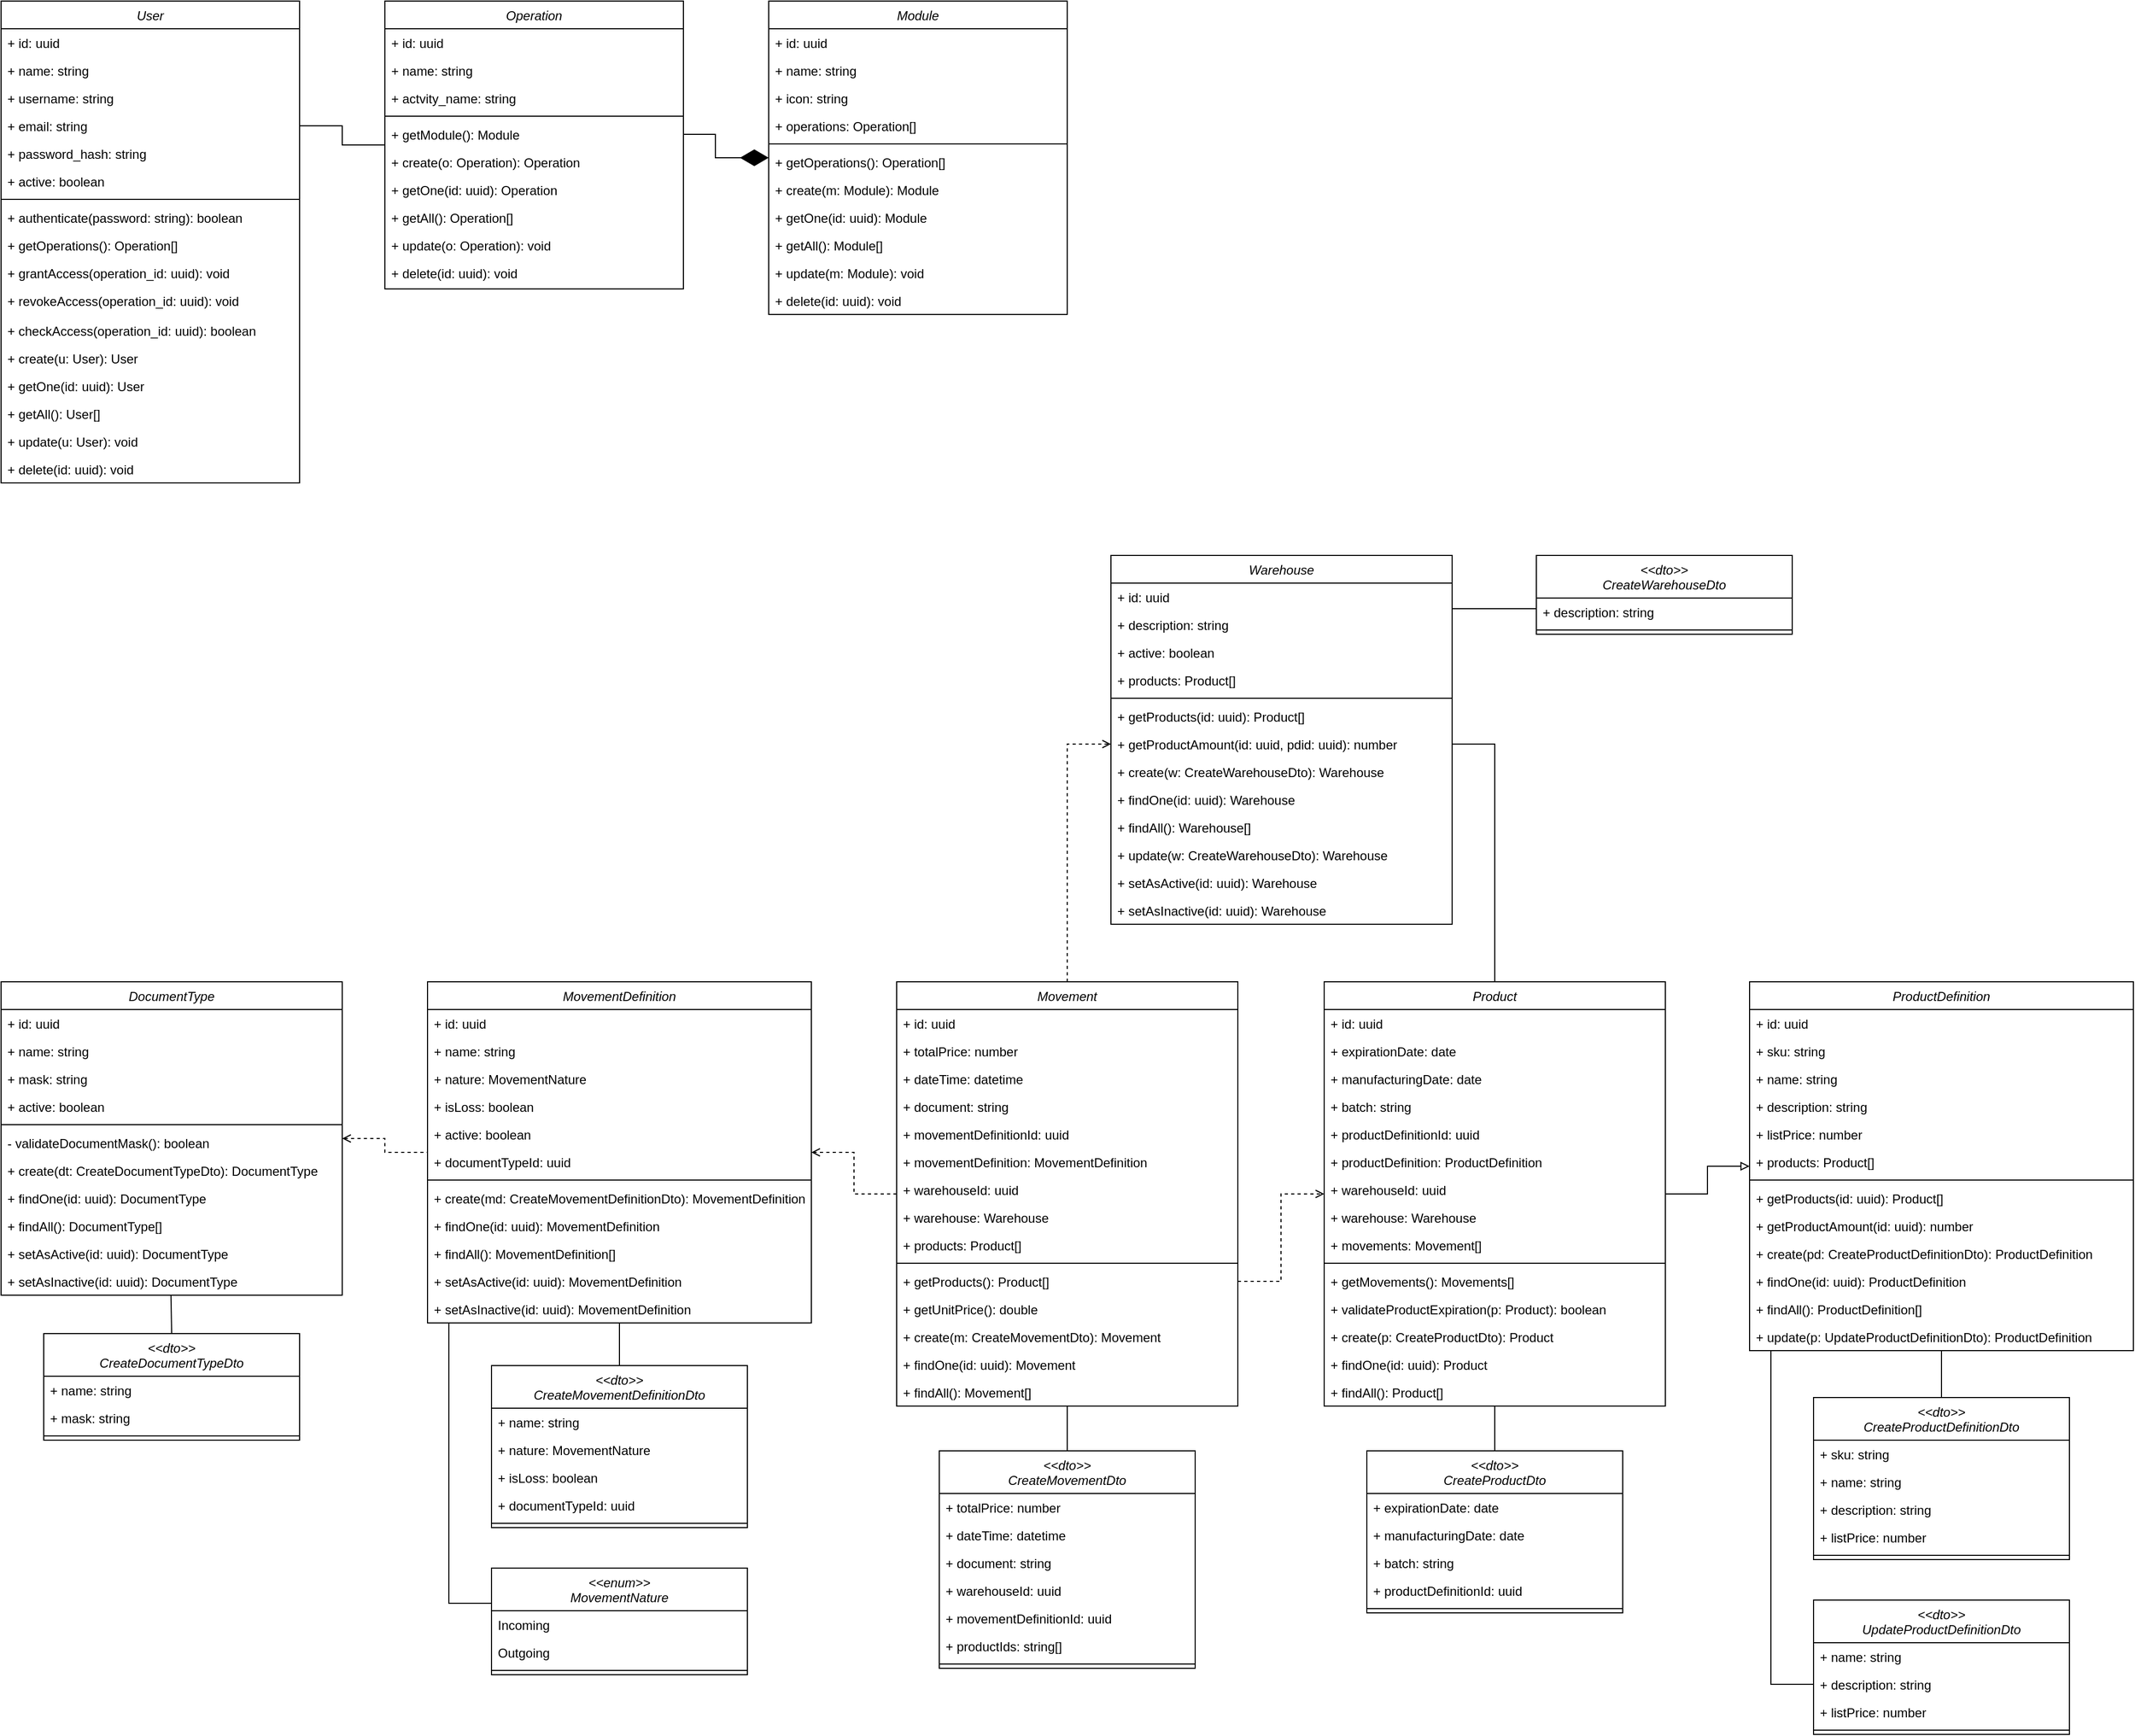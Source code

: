 <mxfile version="18.0.1" type="device"><diagram id="C5RBs43oDa-KdzZeNtuy" name="Page-1"><mxGraphModel dx="1354" dy="824" grid="1" gridSize="10" guides="1" tooltips="1" connect="1" arrows="1" fold="1" page="1" pageScale="1" pageWidth="827" pageHeight="1169" math="0" shadow="0"><root><mxCell id="WIyWlLk6GJQsqaUBKTNV-0"/><mxCell id="WIyWlLk6GJQsqaUBKTNV-1" parent="WIyWlLk6GJQsqaUBKTNV-0"/><mxCell id="eVnwcQmg8CKStFdobp70-0" value="User" style="swimlane;fontStyle=2;align=center;verticalAlign=top;childLayout=stackLayout;horizontal=1;startSize=26;horizontalStack=0;resizeParent=1;resizeLast=0;collapsible=1;marginBottom=0;rounded=0;shadow=0;strokeWidth=1;" parent="WIyWlLk6GJQsqaUBKTNV-1" vertex="1"><mxGeometry x="40" y="40" width="280" height="452" as="geometry"><mxRectangle x="230" y="140" width="160" height="26" as="alternateBounds"/></mxGeometry></mxCell><mxCell id="eVnwcQmg8CKStFdobp70-1" value="+ id: uuid" style="text;align=left;verticalAlign=top;spacingLeft=4;spacingRight=4;overflow=hidden;rotatable=0;points=[[0,0.5],[1,0.5]];portConstraint=eastwest;" parent="eVnwcQmg8CKStFdobp70-0" vertex="1"><mxGeometry y="26" width="280" height="26" as="geometry"/></mxCell><mxCell id="eVnwcQmg8CKStFdobp70-2" value="+ name: string" style="text;align=left;verticalAlign=top;spacingLeft=4;spacingRight=4;overflow=hidden;rotatable=0;points=[[0,0.5],[1,0.5]];portConstraint=eastwest;rounded=0;shadow=0;html=0;" parent="eVnwcQmg8CKStFdobp70-0" vertex="1"><mxGeometry y="52" width="280" height="26" as="geometry"/></mxCell><mxCell id="eVnwcQmg8CKStFdobp70-3" value="+ username: string" style="text;align=left;verticalAlign=top;spacingLeft=4;spacingRight=4;overflow=hidden;rotatable=0;points=[[0,0.5],[1,0.5]];portConstraint=eastwest;rounded=0;shadow=0;html=0;" parent="eVnwcQmg8CKStFdobp70-0" vertex="1"><mxGeometry y="78" width="280" height="26" as="geometry"/></mxCell><mxCell id="eVnwcQmg8CKStFdobp70-6" value="+ email: string" style="text;align=left;verticalAlign=top;spacingLeft=4;spacingRight=4;overflow=hidden;rotatable=0;points=[[0,0.5],[1,0.5]];portConstraint=eastwest;rounded=0;shadow=0;html=0;" parent="eVnwcQmg8CKStFdobp70-0" vertex="1"><mxGeometry y="104" width="280" height="26" as="geometry"/></mxCell><mxCell id="eVnwcQmg8CKStFdobp70-7" value="+ password_hash: string" style="text;align=left;verticalAlign=top;spacingLeft=4;spacingRight=4;overflow=hidden;rotatable=0;points=[[0,0.5],[1,0.5]];portConstraint=eastwest;rounded=0;shadow=0;html=0;" parent="eVnwcQmg8CKStFdobp70-0" vertex="1"><mxGeometry y="130" width="280" height="26" as="geometry"/></mxCell><mxCell id="eVnwcQmg8CKStFdobp70-8" value="+ active: boolean" style="text;align=left;verticalAlign=top;spacingLeft=4;spacingRight=4;overflow=hidden;rotatable=0;points=[[0,0.5],[1,0.5]];portConstraint=eastwest;rounded=0;shadow=0;html=0;" parent="eVnwcQmg8CKStFdobp70-0" vertex="1"><mxGeometry y="156" width="280" height="26" as="geometry"/></mxCell><mxCell id="eVnwcQmg8CKStFdobp70-4" value="" style="line;html=1;strokeWidth=1;align=left;verticalAlign=middle;spacingTop=-1;spacingLeft=3;spacingRight=3;rotatable=0;labelPosition=right;points=[];portConstraint=eastwest;" parent="eVnwcQmg8CKStFdobp70-0" vertex="1"><mxGeometry y="182" width="280" height="8" as="geometry"/></mxCell><mxCell id="eVnwcQmg8CKStFdobp70-5" value="+ authenticate(password: string): boolean" style="text;align=left;verticalAlign=top;spacingLeft=4;spacingRight=4;overflow=hidden;rotatable=0;points=[[0,0.5],[1,0.5]];portConstraint=eastwest;" parent="eVnwcQmg8CKStFdobp70-0" vertex="1"><mxGeometry y="190" width="280" height="26" as="geometry"/></mxCell><mxCell id="eVnwcQmg8CKStFdobp70-30" value="+ getOperations(): Operation[]" style="text;align=left;verticalAlign=top;spacingLeft=4;spacingRight=4;overflow=hidden;rotatable=0;points=[[0,0.5],[1,0.5]];portConstraint=eastwest;" parent="eVnwcQmg8CKStFdobp70-0" vertex="1"><mxGeometry y="216" width="280" height="26" as="geometry"/></mxCell><mxCell id="eVnwcQmg8CKStFdobp70-31" value="+ grantAccess(operation_id: uuid): void" style="text;align=left;verticalAlign=top;spacingLeft=4;spacingRight=4;overflow=hidden;rotatable=0;points=[[0,0.5],[1,0.5]];portConstraint=eastwest;" parent="eVnwcQmg8CKStFdobp70-0" vertex="1"><mxGeometry y="242" width="280" height="26" as="geometry"/></mxCell><mxCell id="eVnwcQmg8CKStFdobp70-32" value="+ revokeAccess(operation_id: uuid): void" style="text;align=left;verticalAlign=top;spacingLeft=4;spacingRight=4;overflow=hidden;rotatable=0;points=[[0,0.5],[1,0.5]];portConstraint=eastwest;" parent="eVnwcQmg8CKStFdobp70-0" vertex="1"><mxGeometry y="268" width="280" height="28" as="geometry"/></mxCell><mxCell id="eVnwcQmg8CKStFdobp70-33" value="+ checkAccess(operation_id: uuid): boolean" style="text;align=left;verticalAlign=top;spacingLeft=4;spacingRight=4;overflow=hidden;rotatable=0;points=[[0,0.5],[1,0.5]];portConstraint=eastwest;" parent="eVnwcQmg8CKStFdobp70-0" vertex="1"><mxGeometry y="296" width="280" height="26" as="geometry"/></mxCell><mxCell id="eVnwcQmg8CKStFdobp70-34" value="+ create(u: User): User" style="text;align=left;verticalAlign=top;spacingLeft=4;spacingRight=4;overflow=hidden;rotatable=0;points=[[0,0.5],[1,0.5]];portConstraint=eastwest;" parent="eVnwcQmg8CKStFdobp70-0" vertex="1"><mxGeometry y="322" width="280" height="26" as="geometry"/></mxCell><mxCell id="eVnwcQmg8CKStFdobp70-35" value="+ getOne(id: uuid): User" style="text;align=left;verticalAlign=top;spacingLeft=4;spacingRight=4;overflow=hidden;rotatable=0;points=[[0,0.5],[1,0.5]];portConstraint=eastwest;" parent="eVnwcQmg8CKStFdobp70-0" vertex="1"><mxGeometry y="348" width="280" height="26" as="geometry"/></mxCell><mxCell id="eVnwcQmg8CKStFdobp70-36" value="+ getAll(): User[]" style="text;align=left;verticalAlign=top;spacingLeft=4;spacingRight=4;overflow=hidden;rotatable=0;points=[[0,0.5],[1,0.5]];portConstraint=eastwest;" parent="eVnwcQmg8CKStFdobp70-0" vertex="1"><mxGeometry y="374" width="280" height="26" as="geometry"/></mxCell><mxCell id="eVnwcQmg8CKStFdobp70-38" value="+ update(u: User): void" style="text;align=left;verticalAlign=top;spacingLeft=4;spacingRight=4;overflow=hidden;rotatable=0;points=[[0,0.5],[1,0.5]];portConstraint=eastwest;" parent="eVnwcQmg8CKStFdobp70-0" vertex="1"><mxGeometry y="400" width="280" height="26" as="geometry"/></mxCell><mxCell id="eVnwcQmg8CKStFdobp70-37" value="+ delete(id: uuid): void" style="text;align=left;verticalAlign=top;spacingLeft=4;spacingRight=4;overflow=hidden;rotatable=0;points=[[0,0.5],[1,0.5]];portConstraint=eastwest;" parent="eVnwcQmg8CKStFdobp70-0" vertex="1"><mxGeometry y="426" width="280" height="26" as="geometry"/></mxCell><mxCell id="eVnwcQmg8CKStFdobp70-9" value="Module" style="swimlane;fontStyle=2;align=center;verticalAlign=top;childLayout=stackLayout;horizontal=1;startSize=26;horizontalStack=0;resizeParent=1;resizeLast=0;collapsible=1;marginBottom=0;rounded=0;shadow=0;strokeWidth=1;" parent="WIyWlLk6GJQsqaUBKTNV-1" vertex="1"><mxGeometry x="760" y="40" width="280" height="294" as="geometry"><mxRectangle x="230" y="140" width="160" height="26" as="alternateBounds"/></mxGeometry></mxCell><mxCell id="eVnwcQmg8CKStFdobp70-10" value="+ id: uuid" style="text;align=left;verticalAlign=top;spacingLeft=4;spacingRight=4;overflow=hidden;rotatable=0;points=[[0,0.5],[1,0.5]];portConstraint=eastwest;" parent="eVnwcQmg8CKStFdobp70-9" vertex="1"><mxGeometry y="26" width="280" height="26" as="geometry"/></mxCell><mxCell id="eVnwcQmg8CKStFdobp70-11" value="+ name: string" style="text;align=left;verticalAlign=top;spacingLeft=4;spacingRight=4;overflow=hidden;rotatable=0;points=[[0,0.5],[1,0.5]];portConstraint=eastwest;rounded=0;shadow=0;html=0;" parent="eVnwcQmg8CKStFdobp70-9" vertex="1"><mxGeometry y="52" width="280" height="26" as="geometry"/></mxCell><mxCell id="eVnwcQmg8CKStFdobp70-12" value="+ icon: string" style="text;align=left;verticalAlign=top;spacingLeft=4;spacingRight=4;overflow=hidden;rotatable=0;points=[[0,0.5],[1,0.5]];portConstraint=eastwest;rounded=0;shadow=0;html=0;" parent="eVnwcQmg8CKStFdobp70-9" vertex="1"><mxGeometry y="78" width="280" height="26" as="geometry"/></mxCell><mxCell id="sJ86Os1QPiLeicJI-F6V-0" value="+ operations: Operation[]" style="text;align=left;verticalAlign=top;spacingLeft=4;spacingRight=4;overflow=hidden;rotatable=0;points=[[0,0.5],[1,0.5]];portConstraint=eastwest;rounded=0;shadow=0;html=0;" parent="eVnwcQmg8CKStFdobp70-9" vertex="1"><mxGeometry y="104" width="280" height="26" as="geometry"/></mxCell><mxCell id="eVnwcQmg8CKStFdobp70-16" value="" style="line;html=1;strokeWidth=1;align=left;verticalAlign=middle;spacingTop=-1;spacingLeft=3;spacingRight=3;rotatable=0;labelPosition=right;points=[];portConstraint=eastwest;" parent="eVnwcQmg8CKStFdobp70-9" vertex="1"><mxGeometry y="130" width="280" height="8" as="geometry"/></mxCell><mxCell id="eVnwcQmg8CKStFdobp70-17" value="+ getOperations(): Operation[]" style="text;align=left;verticalAlign=top;spacingLeft=4;spacingRight=4;overflow=hidden;rotatable=0;points=[[0,0.5],[1,0.5]];portConstraint=eastwest;" parent="eVnwcQmg8CKStFdobp70-9" vertex="1"><mxGeometry y="138" width="280" height="26" as="geometry"/></mxCell><mxCell id="eVnwcQmg8CKStFdobp70-44" value="+ create(m: Module): Module" style="text;align=left;verticalAlign=top;spacingLeft=4;spacingRight=4;overflow=hidden;rotatable=0;points=[[0,0.5],[1,0.5]];portConstraint=eastwest;" parent="eVnwcQmg8CKStFdobp70-9" vertex="1"><mxGeometry y="164" width="280" height="26" as="geometry"/></mxCell><mxCell id="eVnwcQmg8CKStFdobp70-46" value="+ getOne(id: uuid): Module" style="text;align=left;verticalAlign=top;spacingLeft=4;spacingRight=4;overflow=hidden;rotatable=0;points=[[0,0.5],[1,0.5]];portConstraint=eastwest;" parent="eVnwcQmg8CKStFdobp70-9" vertex="1"><mxGeometry y="190" width="280" height="26" as="geometry"/></mxCell><mxCell id="eVnwcQmg8CKStFdobp70-45" value="+ getAll(): Module[]" style="text;align=left;verticalAlign=top;spacingLeft=4;spacingRight=4;overflow=hidden;rotatable=0;points=[[0,0.5],[1,0.5]];portConstraint=eastwest;" parent="eVnwcQmg8CKStFdobp70-9" vertex="1"><mxGeometry y="216" width="280" height="26" as="geometry"/></mxCell><mxCell id="eVnwcQmg8CKStFdobp70-47" value="+ update(m: Module): void" style="text;align=left;verticalAlign=top;spacingLeft=4;spacingRight=4;overflow=hidden;rotatable=0;points=[[0,0.5],[1,0.5]];portConstraint=eastwest;" parent="eVnwcQmg8CKStFdobp70-9" vertex="1"><mxGeometry y="242" width="280" height="26" as="geometry"/></mxCell><mxCell id="eVnwcQmg8CKStFdobp70-48" value="+ delete(id: uuid): void" style="text;align=left;verticalAlign=top;spacingLeft=4;spacingRight=4;overflow=hidden;rotatable=0;points=[[0,0.5],[1,0.5]];portConstraint=eastwest;" parent="eVnwcQmg8CKStFdobp70-9" vertex="1"><mxGeometry y="268" width="280" height="26" as="geometry"/></mxCell><mxCell id="eVnwcQmg8CKStFdobp70-18" value="Operation" style="swimlane;fontStyle=2;align=center;verticalAlign=top;childLayout=stackLayout;horizontal=1;startSize=26;horizontalStack=0;resizeParent=1;resizeLast=0;collapsible=1;marginBottom=0;rounded=0;shadow=0;strokeWidth=1;" parent="WIyWlLk6GJQsqaUBKTNV-1" vertex="1"><mxGeometry x="400" y="40" width="280" height="270" as="geometry"><mxRectangle x="230" y="140" width="160" height="26" as="alternateBounds"/></mxGeometry></mxCell><mxCell id="eVnwcQmg8CKStFdobp70-19" value="+ id: uuid" style="text;align=left;verticalAlign=top;spacingLeft=4;spacingRight=4;overflow=hidden;rotatable=0;points=[[0,0.5],[1,0.5]];portConstraint=eastwest;" parent="eVnwcQmg8CKStFdobp70-18" vertex="1"><mxGeometry y="26" width="280" height="26" as="geometry"/></mxCell><mxCell id="eVnwcQmg8CKStFdobp70-20" value="+ name: string" style="text;align=left;verticalAlign=top;spacingLeft=4;spacingRight=4;overflow=hidden;rotatable=0;points=[[0,0.5],[1,0.5]];portConstraint=eastwest;rounded=0;shadow=0;html=0;" parent="eVnwcQmg8CKStFdobp70-18" vertex="1"><mxGeometry y="52" width="280" height="26" as="geometry"/></mxCell><mxCell id="eVnwcQmg8CKStFdobp70-21" value="+ actvity_name: string" style="text;align=left;verticalAlign=top;spacingLeft=4;spacingRight=4;overflow=hidden;rotatable=0;points=[[0,0.5],[1,0.5]];portConstraint=eastwest;rounded=0;shadow=0;html=0;" parent="eVnwcQmg8CKStFdobp70-18" vertex="1"><mxGeometry y="78" width="280" height="26" as="geometry"/></mxCell><mxCell id="eVnwcQmg8CKStFdobp70-25" value="" style="line;html=1;strokeWidth=1;align=left;verticalAlign=middle;spacingTop=-1;spacingLeft=3;spacingRight=3;rotatable=0;labelPosition=right;points=[];portConstraint=eastwest;" parent="eVnwcQmg8CKStFdobp70-18" vertex="1"><mxGeometry y="104" width="280" height="8" as="geometry"/></mxCell><mxCell id="eVnwcQmg8CKStFdobp70-26" value="+ getModule(): Module" style="text;align=left;verticalAlign=top;spacingLeft=4;spacingRight=4;overflow=hidden;rotatable=0;points=[[0,0.5],[1,0.5]];portConstraint=eastwest;" parent="eVnwcQmg8CKStFdobp70-18" vertex="1"><mxGeometry y="112" width="280" height="26" as="geometry"/></mxCell><mxCell id="eVnwcQmg8CKStFdobp70-39" value="+ create(o: Operation): Operation" style="text;align=left;verticalAlign=top;spacingLeft=4;spacingRight=4;overflow=hidden;rotatable=0;points=[[0,0.5],[1,0.5]];portConstraint=eastwest;" parent="eVnwcQmg8CKStFdobp70-18" vertex="1"><mxGeometry y="138" width="280" height="26" as="geometry"/></mxCell><mxCell id="eVnwcQmg8CKStFdobp70-40" value="+ getOne(id: uuid): Operation" style="text;align=left;verticalAlign=top;spacingLeft=4;spacingRight=4;overflow=hidden;rotatable=0;points=[[0,0.5],[1,0.5]];portConstraint=eastwest;" parent="eVnwcQmg8CKStFdobp70-18" vertex="1"><mxGeometry y="164" width="280" height="26" as="geometry"/></mxCell><mxCell id="eVnwcQmg8CKStFdobp70-41" value="+ getAll(): Operation[]" style="text;align=left;verticalAlign=top;spacingLeft=4;spacingRight=4;overflow=hidden;rotatable=0;points=[[0,0.5],[1,0.5]];portConstraint=eastwest;" parent="eVnwcQmg8CKStFdobp70-18" vertex="1"><mxGeometry y="190" width="280" height="26" as="geometry"/></mxCell><mxCell id="eVnwcQmg8CKStFdobp70-42" value="+ update(o: Operation): void" style="text;align=left;verticalAlign=top;spacingLeft=4;spacingRight=4;overflow=hidden;rotatable=0;points=[[0,0.5],[1,0.5]];portConstraint=eastwest;" parent="eVnwcQmg8CKStFdobp70-18" vertex="1"><mxGeometry y="216" width="280" height="26" as="geometry"/></mxCell><mxCell id="eVnwcQmg8CKStFdobp70-43" value="+ delete(id: uuid): void" style="text;align=left;verticalAlign=top;spacingLeft=4;spacingRight=4;overflow=hidden;rotatable=0;points=[[0,0.5],[1,0.5]];portConstraint=eastwest;" parent="eVnwcQmg8CKStFdobp70-18" vertex="1"><mxGeometry y="242" width="280" height="26" as="geometry"/></mxCell><mxCell id="eVnwcQmg8CKStFdobp70-28" style="edgeStyle=orthogonalEdgeStyle;rounded=0;orthogonalLoop=1;jettySize=auto;html=1;startSize=16;endArrow=none;endFill=0;endSize=12;" parent="WIyWlLk6GJQsqaUBKTNV-1" source="eVnwcQmg8CKStFdobp70-6" target="eVnwcQmg8CKStFdobp70-18" edge="1"><mxGeometry relative="1" as="geometry"/></mxCell><mxCell id="eVnwcQmg8CKStFdobp70-29" style="edgeStyle=orthogonalEdgeStyle;rounded=0;orthogonalLoop=1;jettySize=auto;html=1;startArrow=none;startFill=0;endArrow=diamondThin;endFill=1;endSize=24;startSize=24;" parent="WIyWlLk6GJQsqaUBKTNV-1" source="eVnwcQmg8CKStFdobp70-26" target="eVnwcQmg8CKStFdobp70-9" edge="1"><mxGeometry relative="1" as="geometry"/></mxCell><mxCell id="NPcQ9e9V92Ppe3_b0Xte-88" style="edgeStyle=orthogonalEdgeStyle;rounded=0;orthogonalLoop=1;jettySize=auto;html=1;startArrow=open;startFill=0;endArrow=none;endFill=0;dashed=1;" parent="WIyWlLk6GJQsqaUBKTNV-1" source="NPcQ9e9V92Ppe3_b0Xte-18" target="NPcQ9e9V92Ppe3_b0Xte-28" edge="1"><mxGeometry relative="1" as="geometry"/></mxCell><mxCell id="NPcQ9e9V92Ppe3_b0Xte-18" value="DocumentType" style="swimlane;fontStyle=2;align=center;verticalAlign=top;childLayout=stackLayout;horizontal=1;startSize=26;horizontalStack=0;resizeParent=1;resizeLast=0;collapsible=1;marginBottom=0;rounded=0;shadow=0;strokeWidth=1;" parent="WIyWlLk6GJQsqaUBKTNV-1" vertex="1"><mxGeometry x="40" y="960" width="320" height="294" as="geometry"><mxRectangle x="230" y="140" width="160" height="26" as="alternateBounds"/></mxGeometry></mxCell><mxCell id="NPcQ9e9V92Ppe3_b0Xte-19" value="+ id: uuid" style="text;align=left;verticalAlign=top;spacingLeft=4;spacingRight=4;overflow=hidden;rotatable=0;points=[[0,0.5],[1,0.5]];portConstraint=eastwest;" parent="NPcQ9e9V92Ppe3_b0Xte-18" vertex="1"><mxGeometry y="26" width="320" height="26" as="geometry"/></mxCell><mxCell id="NPcQ9e9V92Ppe3_b0Xte-20" value="+ name: string" style="text;align=left;verticalAlign=top;spacingLeft=4;spacingRight=4;overflow=hidden;rotatable=0;points=[[0,0.5],[1,0.5]];portConstraint=eastwest;rounded=0;shadow=0;html=0;" parent="NPcQ9e9V92Ppe3_b0Xte-18" vertex="1"><mxGeometry y="52" width="320" height="26" as="geometry"/></mxCell><mxCell id="NPcQ9e9V92Ppe3_b0Xte-21" value="+ mask: string" style="text;align=left;verticalAlign=top;spacingLeft=4;spacingRight=4;overflow=hidden;rotatable=0;points=[[0,0.5],[1,0.5]];portConstraint=eastwest;rounded=0;shadow=0;html=0;" parent="NPcQ9e9V92Ppe3_b0Xte-18" vertex="1"><mxGeometry y="78" width="320" height="26" as="geometry"/></mxCell><mxCell id="NPcQ9e9V92Ppe3_b0Xte-53" value="+ active: boolean" style="text;align=left;verticalAlign=top;spacingLeft=4;spacingRight=4;overflow=hidden;rotatable=0;points=[[0,0.5],[1,0.5]];portConstraint=eastwest;rounded=0;shadow=0;html=0;" parent="NPcQ9e9V92Ppe3_b0Xte-18" vertex="1"><mxGeometry y="104" width="320" height="26" as="geometry"/></mxCell><mxCell id="NPcQ9e9V92Ppe3_b0Xte-22" value="" style="line;html=1;strokeWidth=1;align=left;verticalAlign=middle;spacingTop=-1;spacingLeft=3;spacingRight=3;rotatable=0;labelPosition=right;points=[];portConstraint=eastwest;" parent="NPcQ9e9V92Ppe3_b0Xte-18" vertex="1"><mxGeometry y="130" width="320" height="8" as="geometry"/></mxCell><mxCell id="G13fFhEUdYD8vi9NWjx--24" value="- validateDocumentMask(): boolean" style="text;align=left;verticalAlign=top;spacingLeft=4;spacingRight=4;overflow=hidden;rotatable=0;points=[[0,0.5],[1,0.5]];portConstraint=eastwest;fillColor=none;" parent="NPcQ9e9V92Ppe3_b0Xte-18" vertex="1"><mxGeometry y="138" width="320" height="26" as="geometry"/></mxCell><mxCell id="NPcQ9e9V92Ppe3_b0Xte-23" value="+ create(dt: CreateDocumentTypeDto): DocumentType" style="text;align=left;verticalAlign=top;spacingLeft=4;spacingRight=4;overflow=hidden;rotatable=0;points=[[0,0.5],[1,0.5]];portConstraint=eastwest;fontColor=#000000;fillColor=none;" parent="NPcQ9e9V92Ppe3_b0Xte-18" vertex="1"><mxGeometry y="164" width="320" height="26" as="geometry"/></mxCell><mxCell id="NPcQ9e9V92Ppe3_b0Xte-24" value="+ findOne(id: uuid): DocumentType" style="text;align=left;verticalAlign=top;spacingLeft=4;spacingRight=4;overflow=hidden;rotatable=0;points=[[0,0.5],[1,0.5]];portConstraint=eastwest;fontColor=#000000;fillColor=none;" parent="NPcQ9e9V92Ppe3_b0Xte-18" vertex="1"><mxGeometry y="190" width="320" height="26" as="geometry"/></mxCell><mxCell id="NPcQ9e9V92Ppe3_b0Xte-25" value="+ findAll(): DocumentType[]" style="text;align=left;verticalAlign=top;spacingLeft=4;spacingRight=4;overflow=hidden;rotatable=0;points=[[0,0.5],[1,0.5]];portConstraint=eastwest;fontColor=#000000;fillColor=none;" parent="NPcQ9e9V92Ppe3_b0Xte-18" vertex="1"><mxGeometry y="216" width="320" height="26" as="geometry"/></mxCell><mxCell id="NPcQ9e9V92Ppe3_b0Xte-51" value="+ setAsActive(id: uuid): DocumentType" style="text;align=left;verticalAlign=top;spacingLeft=4;spacingRight=4;overflow=hidden;rotatable=0;points=[[0,0.5],[1,0.5]];portConstraint=eastwest;fontColor=#000000;fillColor=none;" parent="NPcQ9e9V92Ppe3_b0Xte-18" vertex="1"><mxGeometry y="242" width="320" height="26" as="geometry"/></mxCell><mxCell id="NPcQ9e9V92Ppe3_b0Xte-52" value="+ setAsInactive(id: uuid): DocumentType" style="text;align=left;verticalAlign=top;spacingLeft=4;spacingRight=4;overflow=hidden;rotatable=0;points=[[0,0.5],[1,0.5]];portConstraint=eastwest;fontColor=#000000;fillColor=none;" parent="NPcQ9e9V92Ppe3_b0Xte-18" vertex="1"><mxGeometry y="268" width="320" height="26" as="geometry"/></mxCell><mxCell id="Tyt2lZDVWM7h4UYdJlD5-16" style="edgeStyle=orthogonalEdgeStyle;rounded=0;orthogonalLoop=1;jettySize=auto;html=1;entryX=0;entryY=0.5;entryDx=0;entryDy=0;endArrow=none;endFill=0;" parent="WIyWlLk6GJQsqaUBKTNV-1" source="NPcQ9e9V92Ppe3_b0Xte-28" target="gtJCn95QhCMTWfRHFfKm-6" edge="1"><mxGeometry relative="1" as="geometry"><Array as="points"><mxPoint x="460" y="1543"/></Array></mxGeometry></mxCell><mxCell id="Tyt2lZDVWM7h4UYdJlD5-19" style="edgeStyle=orthogonalEdgeStyle;rounded=0;orthogonalLoop=1;jettySize=auto;html=1;entryX=0.5;entryY=0;entryDx=0;entryDy=0;endArrow=none;endFill=0;" parent="WIyWlLk6GJQsqaUBKTNV-1" source="NPcQ9e9V92Ppe3_b0Xte-28" target="Tyt2lZDVWM7h4UYdJlD5-7" edge="1"><mxGeometry relative="1" as="geometry"/></mxCell><mxCell id="NPcQ9e9V92Ppe3_b0Xte-28" value="MovementDefinition" style="swimlane;fontStyle=2;align=center;verticalAlign=top;childLayout=stackLayout;horizontal=1;startSize=26;horizontalStack=0;resizeParent=1;resizeLast=0;collapsible=1;marginBottom=0;rounded=0;shadow=0;strokeWidth=1;" parent="WIyWlLk6GJQsqaUBKTNV-1" vertex="1"><mxGeometry x="440" y="960" width="360" height="320" as="geometry"><mxRectangle x="230" y="140" width="160" height="26" as="alternateBounds"/></mxGeometry></mxCell><mxCell id="NPcQ9e9V92Ppe3_b0Xte-29" value="+ id: uuid" style="text;align=left;verticalAlign=top;spacingLeft=4;spacingRight=4;overflow=hidden;rotatable=0;points=[[0,0.5],[1,0.5]];portConstraint=eastwest;" parent="NPcQ9e9V92Ppe3_b0Xte-28" vertex="1"><mxGeometry y="26" width="360" height="26" as="geometry"/></mxCell><mxCell id="NPcQ9e9V92Ppe3_b0Xte-30" value="+ name: string" style="text;align=left;verticalAlign=top;spacingLeft=4;spacingRight=4;overflow=hidden;rotatable=0;points=[[0,0.5],[1,0.5]];portConstraint=eastwest;rounded=0;shadow=0;html=0;" parent="NPcQ9e9V92Ppe3_b0Xte-28" vertex="1"><mxGeometry y="52" width="360" height="26" as="geometry"/></mxCell><mxCell id="NPcQ9e9V92Ppe3_b0Xte-3" value="+ nature: MovementNature" style="text;align=left;verticalAlign=top;spacingLeft=4;spacingRight=4;overflow=hidden;rotatable=0;points=[[0,0.5],[1,0.5]];portConstraint=eastwest;rounded=0;shadow=0;html=0;" parent="NPcQ9e9V92Ppe3_b0Xte-28" vertex="1"><mxGeometry y="78" width="360" height="26" as="geometry"/></mxCell><mxCell id="gtJCn95QhCMTWfRHFfKm-0" value="+ isLoss: boolean" style="text;align=left;verticalAlign=top;spacingLeft=4;spacingRight=4;overflow=hidden;rotatable=0;points=[[0,0.5],[1,0.5]];portConstraint=eastwest;rounded=0;shadow=0;html=0;" parent="NPcQ9e9V92Ppe3_b0Xte-28" vertex="1"><mxGeometry y="104" width="360" height="26" as="geometry"/></mxCell><mxCell id="NPcQ9e9V92Ppe3_b0Xte-54" value="+ active: boolean" style="text;align=left;verticalAlign=top;spacingLeft=4;spacingRight=4;overflow=hidden;rotatable=0;points=[[0,0.5],[1,0.5]];portConstraint=eastwest;rounded=0;shadow=0;html=0;" parent="NPcQ9e9V92Ppe3_b0Xte-28" vertex="1"><mxGeometry y="130" width="360" height="26" as="geometry"/></mxCell><mxCell id="NPcQ9e9V92Ppe3_b0Xte-38" value="+ documentTypeId: uuid" style="text;align=left;verticalAlign=top;spacingLeft=4;spacingRight=4;overflow=hidden;rotatable=0;points=[[0,0.5],[1,0.5]];portConstraint=eastwest;rounded=0;shadow=0;html=0;" parent="NPcQ9e9V92Ppe3_b0Xte-28" vertex="1"><mxGeometry y="156" width="360" height="26" as="geometry"/></mxCell><mxCell id="NPcQ9e9V92Ppe3_b0Xte-32" value="" style="line;html=1;strokeWidth=1;align=left;verticalAlign=middle;spacingTop=-1;spacingLeft=3;spacingRight=3;rotatable=0;labelPosition=right;points=[];portConstraint=eastwest;" parent="NPcQ9e9V92Ppe3_b0Xte-28" vertex="1"><mxGeometry y="182" width="360" height="8" as="geometry"/></mxCell><mxCell id="NPcQ9e9V92Ppe3_b0Xte-33" value="+ create(md: CreateMovementDefinitionDto): MovementDefinition" style="text;align=left;verticalAlign=top;spacingLeft=4;spacingRight=4;overflow=hidden;rotatable=0;points=[[0,0.5],[1,0.5]];portConstraint=eastwest;fontColor=#000000;fillColor=none;strokeColor=none;" parent="NPcQ9e9V92Ppe3_b0Xte-28" vertex="1"><mxGeometry y="190" width="360" height="26" as="geometry"/></mxCell><mxCell id="NPcQ9e9V92Ppe3_b0Xte-34" value="+ findOne(id: uuid): MovementDefinition" style="text;align=left;verticalAlign=top;spacingLeft=4;spacingRight=4;overflow=hidden;rotatable=0;points=[[0,0.5],[1,0.5]];portConstraint=eastwest;fillColor=none;" parent="NPcQ9e9V92Ppe3_b0Xte-28" vertex="1"><mxGeometry y="216" width="360" height="26" as="geometry"/></mxCell><mxCell id="NPcQ9e9V92Ppe3_b0Xte-35" value="+ findAll(): MovementDefinition[]" style="text;align=left;verticalAlign=top;spacingLeft=4;spacingRight=4;overflow=hidden;rotatable=0;points=[[0,0.5],[1,0.5]];portConstraint=eastwest;fillColor=none;" parent="NPcQ9e9V92Ppe3_b0Xte-28" vertex="1"><mxGeometry y="242" width="360" height="26" as="geometry"/></mxCell><mxCell id="NPcQ9e9V92Ppe3_b0Xte-57" value="+ setAsActive(id: uuid): MovementDefinition" style="text;align=left;verticalAlign=top;spacingLeft=4;spacingRight=4;overflow=hidden;rotatable=0;points=[[0,0.5],[1,0.5]];portConstraint=eastwest;fillColor=none;" parent="NPcQ9e9V92Ppe3_b0Xte-28" vertex="1"><mxGeometry y="268" width="360" height="26" as="geometry"/></mxCell><mxCell id="NPcQ9e9V92Ppe3_b0Xte-58" value="+ setAsInactive(id: uuid): MovementDefinition" style="text;align=left;verticalAlign=top;spacingLeft=4;spacingRight=4;overflow=hidden;rotatable=0;points=[[0,0.5],[1,0.5]];portConstraint=eastwest;fillColor=none;" parent="NPcQ9e9V92Ppe3_b0Xte-28" vertex="1"><mxGeometry y="294" width="360" height="26" as="geometry"/></mxCell><mxCell id="NPcQ9e9V92Ppe3_b0Xte-91" style="edgeStyle=orthogonalEdgeStyle;rounded=0;orthogonalLoop=1;jettySize=auto;html=1;dashed=1;startArrow=none;startFill=0;endArrow=open;endFill=0;" parent="WIyWlLk6GJQsqaUBKTNV-1" source="NPcQ9e9V92Ppe3_b0Xte-39" target="NPcQ9e9V92Ppe3_b0Xte-28" edge="1"><mxGeometry relative="1" as="geometry"/></mxCell><mxCell id="NPcQ9e9V92Ppe3_b0Xte-94" style="edgeStyle=orthogonalEdgeStyle;rounded=0;orthogonalLoop=1;jettySize=auto;html=1;startArrow=none;startFill=0;endArrow=open;endFill=0;dashed=1;exitX=1;exitY=0.5;exitDx=0;exitDy=0;" parent="WIyWlLk6GJQsqaUBKTNV-1" source="GSe2gF3I7SQx08ULxpEt-28" target="NPcQ9e9V92Ppe3_b0Xte-61" edge="1"><mxGeometry relative="1" as="geometry"><mxPoint x="1268" y="1136" as="sourcePoint"/></mxGeometry></mxCell><mxCell id="Tyt2lZDVWM7h4UYdJlD5-27" style="edgeStyle=orthogonalEdgeStyle;rounded=0;orthogonalLoop=1;jettySize=auto;html=1;entryX=0;entryY=0.5;entryDx=0;entryDy=0;endArrow=open;endFill=0;dashed=1;" parent="WIyWlLk6GJQsqaUBKTNV-1" source="NPcQ9e9V92Ppe3_b0Xte-39" target="gtJCn95QhCMTWfRHFfKm-1" edge="1"><mxGeometry relative="1" as="geometry"/></mxCell><mxCell id="Tyt2lZDVWM7h4UYdJlD5-29" style="edgeStyle=orthogonalEdgeStyle;rounded=0;orthogonalLoop=1;jettySize=auto;html=1;entryX=0.5;entryY=0;entryDx=0;entryDy=0;endArrow=none;endFill=0;" parent="WIyWlLk6GJQsqaUBKTNV-1" source="NPcQ9e9V92Ppe3_b0Xte-39" target="Tyt2lZDVWM7h4UYdJlD5-20" edge="1"><mxGeometry relative="1" as="geometry"/></mxCell><mxCell id="NPcQ9e9V92Ppe3_b0Xte-39" value="Movement" style="swimlane;fontStyle=2;align=center;verticalAlign=top;childLayout=stackLayout;horizontal=1;startSize=26;horizontalStack=0;resizeParent=1;resizeLast=0;collapsible=1;marginBottom=0;rounded=0;shadow=0;strokeWidth=1;" parent="WIyWlLk6GJQsqaUBKTNV-1" vertex="1"><mxGeometry x="880" y="960" width="320" height="398" as="geometry"><mxRectangle x="230" y="140" width="160" height="26" as="alternateBounds"/></mxGeometry></mxCell><mxCell id="NPcQ9e9V92Ppe3_b0Xte-40" value="+ id: uuid" style="text;align=left;verticalAlign=top;spacingLeft=4;spacingRight=4;overflow=hidden;rotatable=0;points=[[0,0.5],[1,0.5]];portConstraint=eastwest;" parent="NPcQ9e9V92Ppe3_b0Xte-39" vertex="1"><mxGeometry y="26" width="320" height="26" as="geometry"/></mxCell><mxCell id="NPcQ9e9V92Ppe3_b0Xte-59" value="+ totalPrice: number" style="text;align=left;verticalAlign=top;spacingLeft=4;spacingRight=4;overflow=hidden;rotatable=0;points=[[0,0.5],[1,0.5]];portConstraint=eastwest;rounded=0;shadow=0;html=0;" parent="NPcQ9e9V92Ppe3_b0Xte-39" vertex="1"><mxGeometry y="52" width="320" height="26" as="geometry"/></mxCell><mxCell id="NPcQ9e9V92Ppe3_b0Xte-60" value="+ dateTime: datetime" style="text;align=left;verticalAlign=top;spacingLeft=4;spacingRight=4;overflow=hidden;rotatable=0;points=[[0,0.5],[1,0.5]];portConstraint=eastwest;rounded=0;shadow=0;html=0;" parent="NPcQ9e9V92Ppe3_b0Xte-39" vertex="1"><mxGeometry y="78" width="320" height="26" as="geometry"/></mxCell><mxCell id="G13fFhEUdYD8vi9NWjx--17" value="+ document: string" style="text;align=left;verticalAlign=top;spacingLeft=4;spacingRight=4;overflow=hidden;rotatable=0;points=[[0,0.5],[1,0.5]];portConstraint=eastwest;rounded=0;shadow=0;html=0;" parent="NPcQ9e9V92Ppe3_b0Xte-39" vertex="1"><mxGeometry y="104" width="320" height="26" as="geometry"/></mxCell><mxCell id="NPcQ9e9V92Ppe3_b0Xte-41" value="+ movementDefinitionId: uuid" style="text;align=left;verticalAlign=top;spacingLeft=4;spacingRight=4;overflow=hidden;rotatable=0;points=[[0,0.5],[1,0.5]];portConstraint=eastwest;rounded=0;shadow=0;html=0;" parent="NPcQ9e9V92Ppe3_b0Xte-39" vertex="1"><mxGeometry y="130" width="320" height="26" as="geometry"/></mxCell><mxCell id="gtJCn95QhCMTWfRHFfKm-21" value="+ movementDefinition: MovementDefinition" style="text;align=left;verticalAlign=top;spacingLeft=4;spacingRight=4;overflow=hidden;rotatable=0;points=[[0,0.5],[1,0.5]];portConstraint=eastwest;rounded=0;shadow=0;html=0;" parent="NPcQ9e9V92Ppe3_b0Xte-39" vertex="1"><mxGeometry y="156" width="320" height="26" as="geometry"/></mxCell><mxCell id="G13fFhEUdYD8vi9NWjx--0" value="+ warehouseId: uuid" style="text;align=left;verticalAlign=top;spacingLeft=4;spacingRight=4;overflow=hidden;rotatable=0;points=[[0,0.5],[1,0.5]];portConstraint=eastwest;rounded=0;shadow=0;html=0;" parent="NPcQ9e9V92Ppe3_b0Xte-39" vertex="1"><mxGeometry y="182" width="320" height="26" as="geometry"/></mxCell><mxCell id="gtJCn95QhCMTWfRHFfKm-22" value="+ warehouse: Warehouse" style="text;align=left;verticalAlign=top;spacingLeft=4;spacingRight=4;overflow=hidden;rotatable=0;points=[[0,0.5],[1,0.5]];portConstraint=eastwest;rounded=0;shadow=0;html=0;" parent="NPcQ9e9V92Ppe3_b0Xte-39" vertex="1"><mxGeometry y="208" width="320" height="26" as="geometry"/></mxCell><mxCell id="NPcQ9e9V92Ppe3_b0Xte-42" value="+ products: Product[]" style="text;align=left;verticalAlign=top;spacingLeft=4;spacingRight=4;overflow=hidden;rotatable=0;points=[[0,0.5],[1,0.5]];portConstraint=eastwest;rounded=0;shadow=0;html=0;" parent="NPcQ9e9V92Ppe3_b0Xte-39" vertex="1"><mxGeometry y="234" width="320" height="26" as="geometry"/></mxCell><mxCell id="NPcQ9e9V92Ppe3_b0Xte-44" value="" style="line;html=1;strokeWidth=1;align=left;verticalAlign=middle;spacingTop=-1;spacingLeft=3;spacingRight=3;rotatable=0;labelPosition=right;points=[];portConstraint=eastwest;" parent="NPcQ9e9V92Ppe3_b0Xte-39" vertex="1"><mxGeometry y="260" width="320" height="8" as="geometry"/></mxCell><mxCell id="GSe2gF3I7SQx08ULxpEt-28" value="+ getProducts(): Product[]" style="text;align=left;verticalAlign=top;spacingLeft=4;spacingRight=4;overflow=hidden;rotatable=0;points=[[0,0.5],[1,0.5]];portConstraint=eastwest;fillColor=none;" parent="NPcQ9e9V92Ppe3_b0Xte-39" vertex="1"><mxGeometry y="268" width="320" height="26" as="geometry"/></mxCell><mxCell id="GSe2gF3I7SQx08ULxpEt-29" value="+ getUnitPrice(): double" style="text;align=left;verticalAlign=top;spacingLeft=4;spacingRight=4;overflow=hidden;rotatable=0;points=[[0,0.5],[1,0.5]];portConstraint=eastwest;fillColor=none;" parent="NPcQ9e9V92Ppe3_b0Xte-39" vertex="1"><mxGeometry y="294" width="320" height="26" as="geometry"/></mxCell><mxCell id="NPcQ9e9V92Ppe3_b0Xte-45" value="+ create(m: CreateMovementDto): Movement" style="text;align=left;verticalAlign=top;spacingLeft=4;spacingRight=4;overflow=hidden;rotatable=0;points=[[0,0.5],[1,0.5]];portConstraint=eastwest;fillColor=none;" parent="NPcQ9e9V92Ppe3_b0Xte-39" vertex="1"><mxGeometry y="320" width="320" height="26" as="geometry"/></mxCell><mxCell id="NPcQ9e9V92Ppe3_b0Xte-46" value="+ findOne(id: uuid): Movement" style="text;align=left;verticalAlign=top;spacingLeft=4;spacingRight=4;overflow=hidden;rotatable=0;points=[[0,0.5],[1,0.5]];portConstraint=eastwest;fillColor=none;" parent="NPcQ9e9V92Ppe3_b0Xte-39" vertex="1"><mxGeometry y="346" width="320" height="26" as="geometry"/></mxCell><mxCell id="NPcQ9e9V92Ppe3_b0Xte-47" value="+ findAll(): Movement[]" style="text;align=left;verticalAlign=top;spacingLeft=4;spacingRight=4;overflow=hidden;rotatable=0;points=[[0,0.5],[1,0.5]];portConstraint=eastwest;fillColor=none;" parent="NPcQ9e9V92Ppe3_b0Xte-39" vertex="1"><mxGeometry y="372" width="320" height="26" as="geometry"/></mxCell><mxCell id="NPcQ9e9V92Ppe3_b0Xte-93" style="edgeStyle=orthogonalEdgeStyle;rounded=0;orthogonalLoop=1;jettySize=auto;html=1;startArrow=none;startFill=0;endArrow=block;endFill=0;" parent="WIyWlLk6GJQsqaUBKTNV-1" source="NPcQ9e9V92Ppe3_b0Xte-61" target="NPcQ9e9V92Ppe3_b0Xte-74" edge="1"><mxGeometry relative="1" as="geometry"/></mxCell><mxCell id="Tyt2lZDVWM7h4UYdJlD5-26" style="edgeStyle=orthogonalEdgeStyle;rounded=0;orthogonalLoop=1;jettySize=auto;html=1;entryX=1;entryY=0.5;entryDx=0;entryDy=0;endArrow=none;endFill=0;" parent="WIyWlLk6GJQsqaUBKTNV-1" source="NPcQ9e9V92Ppe3_b0Xte-61" target="gtJCn95QhCMTWfRHFfKm-1" edge="1"><mxGeometry relative="1" as="geometry"/></mxCell><mxCell id="Tyt2lZDVWM7h4UYdJlD5-48" style="edgeStyle=orthogonalEdgeStyle;rounded=0;orthogonalLoop=1;jettySize=auto;html=1;entryX=0.5;entryY=0;entryDx=0;entryDy=0;endArrow=none;endFill=0;" parent="WIyWlLk6GJQsqaUBKTNV-1" source="NPcQ9e9V92Ppe3_b0Xte-61" target="Tyt2lZDVWM7h4UYdJlD5-36" edge="1"><mxGeometry relative="1" as="geometry"/></mxCell><mxCell id="NPcQ9e9V92Ppe3_b0Xte-61" value="Product" style="swimlane;fontStyle=2;align=center;verticalAlign=top;childLayout=stackLayout;horizontal=1;startSize=26;horizontalStack=0;resizeParent=1;resizeLast=0;collapsible=1;marginBottom=0;rounded=0;shadow=0;strokeWidth=1;" parent="WIyWlLk6GJQsqaUBKTNV-1" vertex="1"><mxGeometry x="1281" y="960" width="320" height="398" as="geometry"><mxRectangle x="230" y="140" width="160" height="26" as="alternateBounds"/></mxGeometry></mxCell><mxCell id="NPcQ9e9V92Ppe3_b0Xte-62" value="+ id: uuid" style="text;align=left;verticalAlign=top;spacingLeft=4;spacingRight=4;overflow=hidden;rotatable=0;points=[[0,0.5],[1,0.5]];portConstraint=eastwest;" parent="NPcQ9e9V92Ppe3_b0Xte-61" vertex="1"><mxGeometry y="26" width="320" height="26" as="geometry"/></mxCell><mxCell id="NPcQ9e9V92Ppe3_b0Xte-64" value="+ expirationDate: date" style="text;align=left;verticalAlign=top;spacingLeft=4;spacingRight=4;overflow=hidden;rotatable=0;points=[[0,0.5],[1,0.5]];portConstraint=eastwest;rounded=0;shadow=0;html=0;" parent="NPcQ9e9V92Ppe3_b0Xte-61" vertex="1"><mxGeometry y="52" width="320" height="26" as="geometry"/></mxCell><mxCell id="NPcQ9e9V92Ppe3_b0Xte-65" value="+ manufacturingDate: date" style="text;align=left;verticalAlign=top;spacingLeft=4;spacingRight=4;overflow=hidden;rotatable=0;points=[[0,0.5],[1,0.5]];portConstraint=eastwest;rounded=0;shadow=0;html=0;" parent="NPcQ9e9V92Ppe3_b0Xte-61" vertex="1"><mxGeometry y="78" width="320" height="26" as="geometry"/></mxCell><mxCell id="NPcQ9e9V92Ppe3_b0Xte-66" value="+ batch: string" style="text;align=left;verticalAlign=top;spacingLeft=4;spacingRight=4;overflow=hidden;rotatable=0;points=[[0,0.5],[1,0.5]];portConstraint=eastwest;rounded=0;shadow=0;html=0;" parent="NPcQ9e9V92Ppe3_b0Xte-61" vertex="1"><mxGeometry y="104" width="320" height="26" as="geometry"/></mxCell><mxCell id="NPcQ9e9V92Ppe3_b0Xte-63" value="+ productDefinitionId: uuid" style="text;align=left;verticalAlign=top;spacingLeft=4;spacingRight=4;overflow=hidden;rotatable=0;points=[[0,0.5],[1,0.5]];portConstraint=eastwest;rounded=0;shadow=0;html=0;" parent="NPcQ9e9V92Ppe3_b0Xte-61" vertex="1"><mxGeometry y="130" width="320" height="26" as="geometry"/></mxCell><mxCell id="gtJCn95QhCMTWfRHFfKm-20" value="+ productDefinition: ProductDefinition" style="text;align=left;verticalAlign=top;spacingLeft=4;spacingRight=4;overflow=hidden;rotatable=0;points=[[0,0.5],[1,0.5]];portConstraint=eastwest;rounded=0;shadow=0;html=0;" parent="NPcQ9e9V92Ppe3_b0Xte-61" vertex="1"><mxGeometry y="156" width="320" height="26" as="geometry"/></mxCell><mxCell id="G13fFhEUdYD8vi9NWjx--18" value="+ warehouseId: uuid" style="text;align=left;verticalAlign=top;spacingLeft=4;spacingRight=4;overflow=hidden;rotatable=0;points=[[0,0.5],[1,0.5]];portConstraint=eastwest;rounded=0;shadow=0;html=0;" parent="NPcQ9e9V92Ppe3_b0Xte-61" vertex="1"><mxGeometry y="182" width="320" height="26" as="geometry"/></mxCell><mxCell id="gtJCn95QhCMTWfRHFfKm-19" value="+ warehouse: Warehouse" style="text;align=left;verticalAlign=top;spacingLeft=4;spacingRight=4;overflow=hidden;rotatable=0;points=[[0,0.5],[1,0.5]];portConstraint=eastwest;rounded=0;shadow=0;html=0;" parent="NPcQ9e9V92Ppe3_b0Xte-61" vertex="1"><mxGeometry y="208" width="320" height="26" as="geometry"/></mxCell><mxCell id="G13fFhEUdYD8vi9NWjx--27" value="+ movements: Movement[]" style="text;align=left;verticalAlign=top;spacingLeft=4;spacingRight=4;overflow=hidden;rotatable=0;points=[[0,0.5],[1,0.5]];portConstraint=eastwest;rounded=0;shadow=0;html=0;" parent="NPcQ9e9V92Ppe3_b0Xte-61" vertex="1"><mxGeometry y="234" width="320" height="26" as="geometry"/></mxCell><mxCell id="NPcQ9e9V92Ppe3_b0Xte-68" value="" style="line;html=1;strokeWidth=1;align=left;verticalAlign=middle;spacingTop=-1;spacingLeft=3;spacingRight=3;rotatable=0;labelPosition=right;points=[];portConstraint=eastwest;" parent="NPcQ9e9V92Ppe3_b0Xte-61" vertex="1"><mxGeometry y="260" width="320" height="8" as="geometry"/></mxCell><mxCell id="G13fFhEUdYD8vi9NWjx--28" value="+ getMovements(): Movements[]" style="text;align=left;verticalAlign=top;spacingLeft=4;spacingRight=4;overflow=hidden;rotatable=0;points=[[0,0.5],[1,0.5]];portConstraint=eastwest;fillColor=none;" parent="NPcQ9e9V92Ppe3_b0Xte-61" vertex="1"><mxGeometry y="268" width="320" height="26" as="geometry"/></mxCell><mxCell id="G13fFhEUdYD8vi9NWjx--25" value="+ validateProductExpiration(p: Product): boolean" style="text;align=left;verticalAlign=top;spacingLeft=4;spacingRight=4;overflow=hidden;rotatable=0;points=[[0,0.5],[1,0.5]];portConstraint=eastwest;fillColor=none;" parent="NPcQ9e9V92Ppe3_b0Xte-61" vertex="1"><mxGeometry y="294" width="320" height="26" as="geometry"/></mxCell><mxCell id="NPcQ9e9V92Ppe3_b0Xte-69" value="+ create(p: CreateProductDto): Product" style="text;align=left;verticalAlign=top;spacingLeft=4;spacingRight=4;overflow=hidden;rotatable=0;points=[[0,0.5],[1,0.5]];portConstraint=eastwest;fillColor=none;" parent="NPcQ9e9V92Ppe3_b0Xte-61" vertex="1"><mxGeometry y="320" width="320" height="26" as="geometry"/></mxCell><mxCell id="NPcQ9e9V92Ppe3_b0Xte-70" value="+ findOne(id: uuid): Product" style="text;align=left;verticalAlign=top;spacingLeft=4;spacingRight=4;overflow=hidden;rotatable=0;points=[[0,0.5],[1,0.5]];portConstraint=eastwest;fillColor=none;" parent="NPcQ9e9V92Ppe3_b0Xte-61" vertex="1"><mxGeometry y="346" width="320" height="26" as="geometry"/></mxCell><mxCell id="NPcQ9e9V92Ppe3_b0Xte-71" value="+ findAll(): Product[]" style="text;align=left;verticalAlign=top;spacingLeft=4;spacingRight=4;overflow=hidden;rotatable=0;points=[[0,0.5],[1,0.5]];portConstraint=eastwest;fillColor=none;" parent="NPcQ9e9V92Ppe3_b0Xte-61" vertex="1"><mxGeometry y="372" width="320" height="26" as="geometry"/></mxCell><mxCell id="Tyt2lZDVWM7h4UYdJlD5-55" style="edgeStyle=orthogonalEdgeStyle;rounded=0;orthogonalLoop=1;jettySize=auto;html=1;entryX=0.5;entryY=0;entryDx=0;entryDy=0;endArrow=none;endFill=0;" parent="WIyWlLk6GJQsqaUBKTNV-1" source="NPcQ9e9V92Ppe3_b0Xte-74" target="Tyt2lZDVWM7h4UYdJlD5-49" edge="1"><mxGeometry relative="1" as="geometry"/></mxCell><mxCell id="Tyt2lZDVWM7h4UYdJlD5-66" style="edgeStyle=orthogonalEdgeStyle;rounded=0;orthogonalLoop=1;jettySize=auto;html=1;entryX=0;entryY=0.5;entryDx=0;entryDy=0;endArrow=none;endFill=0;" parent="WIyWlLk6GJQsqaUBKTNV-1" source="NPcQ9e9V92Ppe3_b0Xte-74" target="Tyt2lZDVWM7h4UYdJlD5-63" edge="1"><mxGeometry relative="1" as="geometry"><Array as="points"><mxPoint x="1700" y="1619"/></Array></mxGeometry></mxCell><mxCell id="NPcQ9e9V92Ppe3_b0Xte-74" value="ProductDefinition" style="swimlane;fontStyle=2;align=center;verticalAlign=top;childLayout=stackLayout;horizontal=1;startSize=26;horizontalStack=0;resizeParent=1;resizeLast=0;collapsible=1;marginBottom=0;rounded=0;shadow=0;strokeWidth=1;" parent="WIyWlLk6GJQsqaUBKTNV-1" vertex="1"><mxGeometry x="1680" y="960" width="360" height="346" as="geometry"><mxRectangle x="230" y="140" width="160" height="26" as="alternateBounds"/></mxGeometry></mxCell><mxCell id="NPcQ9e9V92Ppe3_b0Xte-75" value="+ id: uuid" style="text;align=left;verticalAlign=top;spacingLeft=4;spacingRight=4;overflow=hidden;rotatable=0;points=[[0,0.5],[1,0.5]];portConstraint=eastwest;" parent="NPcQ9e9V92Ppe3_b0Xte-74" vertex="1"><mxGeometry y="26" width="360" height="26" as="geometry"/></mxCell><mxCell id="NPcQ9e9V92Ppe3_b0Xte-76" value="+ sku: string" style="text;align=left;verticalAlign=top;spacingLeft=4;spacingRight=4;overflow=hidden;rotatable=0;points=[[0,0.5],[1,0.5]];portConstraint=eastwest;rounded=0;shadow=0;html=0;" parent="NPcQ9e9V92Ppe3_b0Xte-74" vertex="1"><mxGeometry y="52" width="360" height="26" as="geometry"/></mxCell><mxCell id="NPcQ9e9V92Ppe3_b0Xte-77" value="+ name: string" style="text;align=left;verticalAlign=top;spacingLeft=4;spacingRight=4;overflow=hidden;rotatable=0;points=[[0,0.5],[1,0.5]];portConstraint=eastwest;rounded=0;shadow=0;html=0;" parent="NPcQ9e9V92Ppe3_b0Xte-74" vertex="1"><mxGeometry y="78" width="360" height="26" as="geometry"/></mxCell><mxCell id="NPcQ9e9V92Ppe3_b0Xte-78" value="+ description: string" style="text;align=left;verticalAlign=top;spacingLeft=4;spacingRight=4;overflow=hidden;rotatable=0;points=[[0,0.5],[1,0.5]];portConstraint=eastwest;rounded=0;shadow=0;html=0;" parent="NPcQ9e9V92Ppe3_b0Xte-74" vertex="1"><mxGeometry y="104" width="360" height="26" as="geometry"/></mxCell><mxCell id="NPcQ9e9V92Ppe3_b0Xte-79" value="+ listPrice: number" style="text;align=left;verticalAlign=top;spacingLeft=4;spacingRight=4;overflow=hidden;rotatable=0;points=[[0,0.5],[1,0.5]];portConstraint=eastwest;rounded=0;shadow=0;html=0;" parent="NPcQ9e9V92Ppe3_b0Xte-74" vertex="1"><mxGeometry y="130" width="360" height="26" as="geometry"/></mxCell><mxCell id="G13fFhEUdYD8vi9NWjx--22" value="+ products: Product[]" style="text;align=left;verticalAlign=top;spacingLeft=4;spacingRight=4;overflow=hidden;rotatable=0;points=[[0,0.5],[1,0.5]];portConstraint=eastwest;rounded=0;shadow=0;html=0;" parent="NPcQ9e9V92Ppe3_b0Xte-74" vertex="1"><mxGeometry y="156" width="360" height="26" as="geometry"/></mxCell><mxCell id="NPcQ9e9V92Ppe3_b0Xte-80" value="" style="line;html=1;strokeWidth=1;align=left;verticalAlign=middle;spacingTop=-1;spacingLeft=3;spacingRight=3;rotatable=0;labelPosition=right;points=[];portConstraint=eastwest;" parent="NPcQ9e9V92Ppe3_b0Xte-74" vertex="1"><mxGeometry y="182" width="360" height="8" as="geometry"/></mxCell><mxCell id="G13fFhEUdYD8vi9NWjx--23" value="+ getProducts(id: uuid): Product[]" style="text;align=left;verticalAlign=top;spacingLeft=4;spacingRight=4;overflow=hidden;rotatable=0;points=[[0,0.5],[1,0.5]];portConstraint=eastwest;fillColor=none;" parent="NPcQ9e9V92Ppe3_b0Xte-74" vertex="1"><mxGeometry y="190" width="360" height="26" as="geometry"/></mxCell><mxCell id="gtJCn95QhCMTWfRHFfKm-17" value="+ getProductAmount(id: uuid): number" style="text;align=left;verticalAlign=top;spacingLeft=4;spacingRight=4;overflow=hidden;rotatable=0;points=[[0,0.5],[1,0.5]];portConstraint=eastwest;fillColor=none;" parent="NPcQ9e9V92Ppe3_b0Xte-74" vertex="1"><mxGeometry y="216" width="360" height="26" as="geometry"/></mxCell><mxCell id="NPcQ9e9V92Ppe3_b0Xte-81" value="+ create(pd: CreateProductDefinitionDto): ProductDefinition" style="text;align=left;verticalAlign=top;spacingLeft=4;spacingRight=4;overflow=hidden;rotatable=0;points=[[0,0.5],[1,0.5]];portConstraint=eastwest;strokeColor=none;fillColor=none;" parent="NPcQ9e9V92Ppe3_b0Xte-74" vertex="1"><mxGeometry y="242" width="360" height="26" as="geometry"/></mxCell><mxCell id="NPcQ9e9V92Ppe3_b0Xte-82" value="+ findOne(id: uuid): ProductDefinition" style="text;align=left;verticalAlign=top;spacingLeft=4;spacingRight=4;overflow=hidden;rotatable=0;points=[[0,0.5],[1,0.5]];portConstraint=eastwest;fillColor=none;" parent="NPcQ9e9V92Ppe3_b0Xte-74" vertex="1"><mxGeometry y="268" width="360" height="26" as="geometry"/></mxCell><mxCell id="NPcQ9e9V92Ppe3_b0Xte-83" value="+ findAll(): ProductDefinition[]" style="text;align=left;verticalAlign=top;spacingLeft=4;spacingRight=4;overflow=hidden;rotatable=0;points=[[0,0.5],[1,0.5]];portConstraint=eastwest;fillColor=none;" parent="NPcQ9e9V92Ppe3_b0Xte-74" vertex="1"><mxGeometry y="294" width="360" height="26" as="geometry"/></mxCell><mxCell id="NPcQ9e9V92Ppe3_b0Xte-84" value="+ update(p: UpdateProductDefinitionDto): ProductDefinition" style="text;align=left;verticalAlign=top;spacingLeft=4;spacingRight=4;overflow=hidden;rotatable=0;points=[[0,0.5],[1,0.5]];portConstraint=eastwest;fillColor=none;" parent="NPcQ9e9V92Ppe3_b0Xte-74" vertex="1"><mxGeometry y="320" width="360" height="26" as="geometry"/></mxCell><mxCell id="G13fFhEUdYD8vi9NWjx--1" value="Warehouse" style="swimlane;fontStyle=2;align=center;verticalAlign=top;childLayout=stackLayout;horizontal=1;startSize=26;horizontalStack=0;resizeParent=1;resizeLast=0;collapsible=1;marginBottom=0;rounded=0;shadow=0;strokeWidth=1;" parent="WIyWlLk6GJQsqaUBKTNV-1" vertex="1"><mxGeometry x="1081" y="560" width="320" height="346" as="geometry"><mxRectangle x="230" y="140" width="160" height="26" as="alternateBounds"/></mxGeometry></mxCell><mxCell id="G13fFhEUdYD8vi9NWjx--2" value="+ id: uuid" style="text;align=left;verticalAlign=top;spacingLeft=4;spacingRight=4;overflow=hidden;rotatable=0;points=[[0,0.5],[1,0.5]];portConstraint=eastwest;" parent="G13fFhEUdYD8vi9NWjx--1" vertex="1"><mxGeometry y="26" width="320" height="26" as="geometry"/></mxCell><mxCell id="G13fFhEUdYD8vi9NWjx--3" value="+ description: string" style="text;align=left;verticalAlign=top;spacingLeft=4;spacingRight=4;overflow=hidden;rotatable=0;points=[[0,0.5],[1,0.5]];portConstraint=eastwest;rounded=0;shadow=0;html=0;" parent="G13fFhEUdYD8vi9NWjx--1" vertex="1"><mxGeometry y="52" width="320" height="26" as="geometry"/></mxCell><mxCell id="gtJCn95QhCMTWfRHFfKm-2" value="+ active: boolean" style="text;align=left;verticalAlign=top;spacingLeft=4;spacingRight=4;overflow=hidden;rotatable=0;points=[[0,0.5],[1,0.5]];portConstraint=eastwest;rounded=0;shadow=0;html=0;" parent="G13fFhEUdYD8vi9NWjx--1" vertex="1"><mxGeometry y="78" width="320" height="26" as="geometry"/></mxCell><mxCell id="G13fFhEUdYD8vi9NWjx--20" value="+ products: Product[]" style="text;align=left;verticalAlign=top;spacingLeft=4;spacingRight=4;overflow=hidden;rotatable=0;points=[[0,0.5],[1,0.5]];portConstraint=eastwest;rounded=0;shadow=0;html=0;" parent="G13fFhEUdYD8vi9NWjx--1" vertex="1"><mxGeometry y="104" width="320" height="26" as="geometry"/></mxCell><mxCell id="G13fFhEUdYD8vi9NWjx--9" value="" style="line;html=1;strokeWidth=1;align=left;verticalAlign=middle;spacingTop=-1;spacingLeft=3;spacingRight=3;rotatable=0;labelPosition=right;points=[];portConstraint=eastwest;" parent="G13fFhEUdYD8vi9NWjx--1" vertex="1"><mxGeometry y="130" width="320" height="8" as="geometry"/></mxCell><mxCell id="G13fFhEUdYD8vi9NWjx--21" value="+ getProducts(id: uuid): Product[]" style="text;align=left;verticalAlign=top;spacingLeft=4;spacingRight=4;overflow=hidden;rotatable=0;points=[[0,0.5],[1,0.5]];portConstraint=eastwest;fillColor=none;" parent="G13fFhEUdYD8vi9NWjx--1" vertex="1"><mxGeometry y="138" width="320" height="26" as="geometry"/></mxCell><mxCell id="gtJCn95QhCMTWfRHFfKm-1" value="+ getProductAmount(id: uuid, pdid: uuid): number" style="text;align=left;verticalAlign=top;spacingLeft=4;spacingRight=4;overflow=hidden;rotatable=0;points=[[0,0.5],[1,0.5]];portConstraint=eastwest;fillColor=none;" parent="G13fFhEUdYD8vi9NWjx--1" vertex="1"><mxGeometry y="164" width="320" height="26" as="geometry"/></mxCell><mxCell id="G13fFhEUdYD8vi9NWjx--10" value="+ create(w: CreateWarehouseDto): Warehouse" style="text;align=left;verticalAlign=top;spacingLeft=4;spacingRight=4;overflow=hidden;rotatable=0;points=[[0,0.5],[1,0.5]];portConstraint=eastwest;fillColor=none;" parent="G13fFhEUdYD8vi9NWjx--1" vertex="1"><mxGeometry y="190" width="320" height="26" as="geometry"/></mxCell><mxCell id="G13fFhEUdYD8vi9NWjx--11" value="+ findOne(id: uuid): Warehouse" style="text;align=left;verticalAlign=top;spacingLeft=4;spacingRight=4;overflow=hidden;rotatable=0;points=[[0,0.5],[1,0.5]];portConstraint=eastwest;fillColor=none;" parent="G13fFhEUdYD8vi9NWjx--1" vertex="1"><mxGeometry y="216" width="320" height="26" as="geometry"/></mxCell><mxCell id="G13fFhEUdYD8vi9NWjx--12" value="+ findAll(): Warehouse[]" style="text;align=left;verticalAlign=top;spacingLeft=4;spacingRight=4;overflow=hidden;rotatable=0;points=[[0,0.5],[1,0.5]];portConstraint=eastwest;fillColor=none;" parent="G13fFhEUdYD8vi9NWjx--1" vertex="1"><mxGeometry y="242" width="320" height="26" as="geometry"/></mxCell><mxCell id="G13fFhEUdYD8vi9NWjx--14" value="+ update(w: CreateWarehouseDto): Warehouse" style="text;align=left;verticalAlign=top;spacingLeft=4;spacingRight=4;overflow=hidden;rotatable=0;points=[[0,0.5],[1,0.5]];portConstraint=eastwest;fillColor=none;" parent="G13fFhEUdYD8vi9NWjx--1" vertex="1"><mxGeometry y="268" width="320" height="26" as="geometry"/></mxCell><mxCell id="gtJCn95QhCMTWfRHFfKm-3" value="+ setAsActive(id: uuid): Warehouse" style="text;align=left;verticalAlign=top;spacingLeft=4;spacingRight=4;overflow=hidden;rotatable=0;points=[[0,0.5],[1,0.5]];portConstraint=eastwest;fillColor=none;" parent="G13fFhEUdYD8vi9NWjx--1" vertex="1"><mxGeometry y="294" width="320" height="26" as="geometry"/></mxCell><mxCell id="gtJCn95QhCMTWfRHFfKm-4" value="+ setAsInactive(id: uuid): Warehouse" style="text;align=left;verticalAlign=top;spacingLeft=4;spacingRight=4;overflow=hidden;rotatable=0;points=[[0,0.5],[1,0.5]];portConstraint=eastwest;fillColor=none;" parent="G13fFhEUdYD8vi9NWjx--1" vertex="1"><mxGeometry y="320" width="320" height="26" as="geometry"/></mxCell><mxCell id="gtJCn95QhCMTWfRHFfKm-5" value="&lt;&lt;enum&gt;&gt; &#10;MovementNature" style="swimlane;fontStyle=2;align=center;verticalAlign=top;childLayout=stackLayout;horizontal=1;startSize=40;horizontalStack=0;resizeParent=1;resizeLast=0;collapsible=1;marginBottom=0;rounded=0;shadow=0;strokeWidth=1;" parent="WIyWlLk6GJQsqaUBKTNV-1" vertex="1"><mxGeometry x="500" y="1510" width="240" height="100" as="geometry"><mxRectangle x="230" y="140" width="160" height="26" as="alternateBounds"/></mxGeometry></mxCell><mxCell id="gtJCn95QhCMTWfRHFfKm-6" value="Incoming" style="text;align=left;verticalAlign=top;spacingLeft=4;spacingRight=4;overflow=hidden;rotatable=0;points=[[0,0.5],[1,0.5]];portConstraint=eastwest;" parent="gtJCn95QhCMTWfRHFfKm-5" vertex="1"><mxGeometry y="40" width="240" height="26" as="geometry"/></mxCell><mxCell id="gtJCn95QhCMTWfRHFfKm-7" value="Outgoing" style="text;align=left;verticalAlign=top;spacingLeft=4;spacingRight=4;overflow=hidden;rotatable=0;points=[[0,0.5],[1,0.5]];portConstraint=eastwest;rounded=0;shadow=0;html=0;" parent="gtJCn95QhCMTWfRHFfKm-5" vertex="1"><mxGeometry y="66" width="240" height="26" as="geometry"/></mxCell><mxCell id="gtJCn95QhCMTWfRHFfKm-10" value="" style="line;html=1;strokeWidth=1;align=left;verticalAlign=middle;spacingTop=-1;spacingLeft=3;spacingRight=3;rotatable=0;labelPosition=right;points=[];portConstraint=eastwest;" parent="gtJCn95QhCMTWfRHFfKm-5" vertex="1"><mxGeometry y="92" width="240" height="8" as="geometry"/></mxCell><mxCell id="Tyt2lZDVWM7h4UYdJlD5-6" style="edgeStyle=orthogonalEdgeStyle;rounded=0;orthogonalLoop=1;jettySize=auto;html=1;exitX=0.5;exitY=0;exitDx=0;exitDy=0;entryX=0.498;entryY=0.995;entryDx=0;entryDy=0;entryPerimeter=0;endArrow=none;endFill=0;" parent="WIyWlLk6GJQsqaUBKTNV-1" source="Tyt2lZDVWM7h4UYdJlD5-0" target="NPcQ9e9V92Ppe3_b0Xte-52" edge="1"><mxGeometry relative="1" as="geometry"><mxPoint x="190" y="1350" as="targetPoint"/></mxGeometry></mxCell><mxCell id="Tyt2lZDVWM7h4UYdJlD5-0" value="&lt;&lt;dto&gt;&gt; &#10;CreateDocumentTypeDto" style="swimlane;fontStyle=2;align=center;verticalAlign=top;childLayout=stackLayout;horizontal=1;startSize=40;horizontalStack=0;resizeParent=1;resizeLast=0;collapsible=1;marginBottom=0;rounded=0;shadow=0;strokeWidth=1;" parent="WIyWlLk6GJQsqaUBKTNV-1" vertex="1"><mxGeometry x="80" y="1290" width="240" height="100" as="geometry"><mxRectangle x="230" y="140" width="160" height="26" as="alternateBounds"/></mxGeometry></mxCell><mxCell id="Tyt2lZDVWM7h4UYdJlD5-4" value="+ name: string" style="text;align=left;verticalAlign=top;spacingLeft=4;spacingRight=4;overflow=hidden;rotatable=0;points=[[0,0.5],[1,0.5]];portConstraint=eastwest;rounded=0;shadow=0;html=0;" parent="Tyt2lZDVWM7h4UYdJlD5-0" vertex="1"><mxGeometry y="40" width="240" height="26" as="geometry"/></mxCell><mxCell id="Tyt2lZDVWM7h4UYdJlD5-5" value="+ mask: string" style="text;align=left;verticalAlign=top;spacingLeft=4;spacingRight=4;overflow=hidden;rotatable=0;points=[[0,0.5],[1,0.5]];portConstraint=eastwest;rounded=0;shadow=0;html=0;" parent="Tyt2lZDVWM7h4UYdJlD5-0" vertex="1"><mxGeometry y="66" width="240" height="26" as="geometry"/></mxCell><mxCell id="Tyt2lZDVWM7h4UYdJlD5-3" value="" style="line;html=1;strokeWidth=1;align=left;verticalAlign=middle;spacingTop=-1;spacingLeft=3;spacingRight=3;rotatable=0;labelPosition=right;points=[];portConstraint=eastwest;" parent="Tyt2lZDVWM7h4UYdJlD5-0" vertex="1"><mxGeometry y="92" width="240" height="8" as="geometry"/></mxCell><mxCell id="Tyt2lZDVWM7h4UYdJlD5-7" value="&lt;&lt;dto&gt;&gt; &#10;CreateMovementDefinitionDto" style="swimlane;fontStyle=2;align=center;verticalAlign=top;childLayout=stackLayout;horizontal=1;startSize=40;horizontalStack=0;resizeParent=1;resizeLast=0;collapsible=1;marginBottom=0;rounded=0;shadow=0;strokeWidth=1;" parent="WIyWlLk6GJQsqaUBKTNV-1" vertex="1"><mxGeometry x="500" y="1320" width="240" height="152" as="geometry"><mxRectangle x="230" y="140" width="160" height="26" as="alternateBounds"/></mxGeometry></mxCell><mxCell id="Tyt2lZDVWM7h4UYdJlD5-8" value="+ name: string" style="text;align=left;verticalAlign=top;spacingLeft=4;spacingRight=4;overflow=hidden;rotatable=0;points=[[0,0.5],[1,0.5]];portConstraint=eastwest;rounded=0;shadow=0;html=0;" parent="Tyt2lZDVWM7h4UYdJlD5-7" vertex="1"><mxGeometry y="40" width="240" height="26" as="geometry"/></mxCell><mxCell id="Tyt2lZDVWM7h4UYdJlD5-12" value="+ nature: MovementNature" style="text;align=left;verticalAlign=top;spacingLeft=4;spacingRight=4;overflow=hidden;rotatable=0;points=[[0,0.5],[1,0.5]];portConstraint=eastwest;rounded=0;shadow=0;html=0;" parent="Tyt2lZDVWM7h4UYdJlD5-7" vertex="1"><mxGeometry y="66" width="240" height="26" as="geometry"/></mxCell><mxCell id="Tyt2lZDVWM7h4UYdJlD5-13" value="+ isLoss: boolean" style="text;align=left;verticalAlign=top;spacingLeft=4;spacingRight=4;overflow=hidden;rotatable=0;points=[[0,0.5],[1,0.5]];portConstraint=eastwest;rounded=0;shadow=0;html=0;" parent="Tyt2lZDVWM7h4UYdJlD5-7" vertex="1"><mxGeometry y="92" width="240" height="26" as="geometry"/></mxCell><mxCell id="Tyt2lZDVWM7h4UYdJlD5-14" value="+ documentTypeId: uuid" style="text;align=left;verticalAlign=top;spacingLeft=4;spacingRight=4;overflow=hidden;rotatable=0;points=[[0,0.5],[1,0.5]];portConstraint=eastwest;rounded=0;shadow=0;html=0;" parent="Tyt2lZDVWM7h4UYdJlD5-7" vertex="1"><mxGeometry y="118" width="240" height="26" as="geometry"/></mxCell><mxCell id="Tyt2lZDVWM7h4UYdJlD5-10" value="" style="line;html=1;strokeWidth=1;align=left;verticalAlign=middle;spacingTop=-1;spacingLeft=3;spacingRight=3;rotatable=0;labelPosition=right;points=[];portConstraint=eastwest;" parent="Tyt2lZDVWM7h4UYdJlD5-7" vertex="1"><mxGeometry y="144" width="240" height="8" as="geometry"/></mxCell><mxCell id="Tyt2lZDVWM7h4UYdJlD5-20" value="&lt;&lt;dto&gt;&gt; &#10;CreateMovementDto" style="swimlane;fontStyle=2;align=center;verticalAlign=top;childLayout=stackLayout;horizontal=1;startSize=40;horizontalStack=0;resizeParent=1;resizeLast=0;collapsible=1;marginBottom=0;rounded=0;shadow=0;strokeWidth=1;" parent="WIyWlLk6GJQsqaUBKTNV-1" vertex="1"><mxGeometry x="920" y="1400" width="240" height="204" as="geometry"><mxRectangle x="230" y="140" width="160" height="26" as="alternateBounds"/></mxGeometry></mxCell><mxCell id="Tyt2lZDVWM7h4UYdJlD5-30" value="+ totalPrice: number" style="text;align=left;verticalAlign=top;spacingLeft=4;spacingRight=4;overflow=hidden;rotatable=0;points=[[0,0.5],[1,0.5]];portConstraint=eastwest;rounded=0;shadow=0;html=0;" parent="Tyt2lZDVWM7h4UYdJlD5-20" vertex="1"><mxGeometry y="40" width="240" height="26" as="geometry"/></mxCell><mxCell id="Tyt2lZDVWM7h4UYdJlD5-31" value="+ dateTime: datetime" style="text;align=left;verticalAlign=top;spacingLeft=4;spacingRight=4;overflow=hidden;rotatable=0;points=[[0,0.5],[1,0.5]];portConstraint=eastwest;rounded=0;shadow=0;html=0;" parent="Tyt2lZDVWM7h4UYdJlD5-20" vertex="1"><mxGeometry y="66" width="240" height="26" as="geometry"/></mxCell><mxCell id="Tyt2lZDVWM7h4UYdJlD5-32" value="+ document: string" style="text;align=left;verticalAlign=top;spacingLeft=4;spacingRight=4;overflow=hidden;rotatable=0;points=[[0,0.5],[1,0.5]];portConstraint=eastwest;rounded=0;shadow=0;html=0;" parent="Tyt2lZDVWM7h4UYdJlD5-20" vertex="1"><mxGeometry y="92" width="240" height="26" as="geometry"/></mxCell><mxCell id="Tyt2lZDVWM7h4UYdJlD5-34" value="+ warehouseId: uuid" style="text;align=left;verticalAlign=top;spacingLeft=4;spacingRight=4;overflow=hidden;rotatable=0;points=[[0,0.5],[1,0.5]];portConstraint=eastwest;rounded=0;shadow=0;html=0;" parent="Tyt2lZDVWM7h4UYdJlD5-20" vertex="1"><mxGeometry y="118" width="240" height="26" as="geometry"/></mxCell><mxCell id="Tyt2lZDVWM7h4UYdJlD5-33" value="+ movementDefinitionId: uuid" style="text;align=left;verticalAlign=top;spacingLeft=4;spacingRight=4;overflow=hidden;rotatable=0;points=[[0,0.5],[1,0.5]];portConstraint=eastwest;rounded=0;shadow=0;html=0;" parent="Tyt2lZDVWM7h4UYdJlD5-20" vertex="1"><mxGeometry y="144" width="240" height="26" as="geometry"/></mxCell><mxCell id="Tyt2lZDVWM7h4UYdJlD5-35" value="+ productIds: string[]" style="text;align=left;verticalAlign=top;spacingLeft=4;spacingRight=4;overflow=hidden;rotatable=0;points=[[0,0.5],[1,0.5]];portConstraint=eastwest;rounded=0;shadow=0;html=0;" parent="Tyt2lZDVWM7h4UYdJlD5-20" vertex="1"><mxGeometry y="170" width="240" height="26" as="geometry"/></mxCell><mxCell id="Tyt2lZDVWM7h4UYdJlD5-25" value="" style="line;html=1;strokeWidth=1;align=left;verticalAlign=middle;spacingTop=-1;spacingLeft=3;spacingRight=3;rotatable=0;labelPosition=right;points=[];portConstraint=eastwest;" parent="Tyt2lZDVWM7h4UYdJlD5-20" vertex="1"><mxGeometry y="196" width="240" height="8" as="geometry"/></mxCell><mxCell id="Tyt2lZDVWM7h4UYdJlD5-36" value="&lt;&lt;dto&gt;&gt; &#10;CreateProductDto" style="swimlane;fontStyle=2;align=center;verticalAlign=top;childLayout=stackLayout;horizontal=1;startSize=40;horizontalStack=0;resizeParent=1;resizeLast=0;collapsible=1;marginBottom=0;rounded=0;shadow=0;strokeWidth=1;" parent="WIyWlLk6GJQsqaUBKTNV-1" vertex="1"><mxGeometry x="1321" y="1400" width="240" height="152" as="geometry"><mxRectangle x="230" y="140" width="160" height="26" as="alternateBounds"/></mxGeometry></mxCell><mxCell id="Tyt2lZDVWM7h4UYdJlD5-44" value="+ expirationDate: date" style="text;align=left;verticalAlign=top;spacingLeft=4;spacingRight=4;overflow=hidden;rotatable=0;points=[[0,0.5],[1,0.5]];portConstraint=eastwest;rounded=0;shadow=0;html=0;" parent="Tyt2lZDVWM7h4UYdJlD5-36" vertex="1"><mxGeometry y="40" width="240" height="26" as="geometry"/></mxCell><mxCell id="Tyt2lZDVWM7h4UYdJlD5-45" value="+ manufacturingDate: date" style="text;align=left;verticalAlign=top;spacingLeft=4;spacingRight=4;overflow=hidden;rotatable=0;points=[[0,0.5],[1,0.5]];portConstraint=eastwest;rounded=0;shadow=0;html=0;" parent="Tyt2lZDVWM7h4UYdJlD5-36" vertex="1"><mxGeometry y="66" width="240" height="26" as="geometry"/></mxCell><mxCell id="Tyt2lZDVWM7h4UYdJlD5-46" value="+ batch: string" style="text;align=left;verticalAlign=top;spacingLeft=4;spacingRight=4;overflow=hidden;rotatable=0;points=[[0,0.5],[1,0.5]];portConstraint=eastwest;rounded=0;shadow=0;html=0;" parent="Tyt2lZDVWM7h4UYdJlD5-36" vertex="1"><mxGeometry y="92" width="240" height="26" as="geometry"/></mxCell><mxCell id="Tyt2lZDVWM7h4UYdJlD5-47" value="+ productDefinitionId: uuid" style="text;align=left;verticalAlign=top;spacingLeft=4;spacingRight=4;overflow=hidden;rotatable=0;points=[[0,0.5],[1,0.5]];portConstraint=eastwest;rounded=0;shadow=0;html=0;" parent="Tyt2lZDVWM7h4UYdJlD5-36" vertex="1"><mxGeometry y="118" width="240" height="26" as="geometry"/></mxCell><mxCell id="Tyt2lZDVWM7h4UYdJlD5-43" value="" style="line;html=1;strokeWidth=1;align=left;verticalAlign=middle;spacingTop=-1;spacingLeft=3;spacingRight=3;rotatable=0;labelPosition=right;points=[];portConstraint=eastwest;" parent="Tyt2lZDVWM7h4UYdJlD5-36" vertex="1"><mxGeometry y="144" width="240" height="8" as="geometry"/></mxCell><mxCell id="Tyt2lZDVWM7h4UYdJlD5-49" value="&lt;&lt;dto&gt;&gt; &#10;CreateProductDefinitionDto" style="swimlane;fontStyle=2;align=center;verticalAlign=top;childLayout=stackLayout;horizontal=1;startSize=40;horizontalStack=0;resizeParent=1;resizeLast=0;collapsible=1;marginBottom=0;rounded=0;shadow=0;strokeWidth=1;" parent="WIyWlLk6GJQsqaUBKTNV-1" vertex="1"><mxGeometry x="1740" y="1350" width="240" height="152" as="geometry"><mxRectangle x="230" y="140" width="160" height="26" as="alternateBounds"/></mxGeometry></mxCell><mxCell id="Tyt2lZDVWM7h4UYdJlD5-56" value="+ sku: string" style="text;align=left;verticalAlign=top;spacingLeft=4;spacingRight=4;overflow=hidden;rotatable=0;points=[[0,0.5],[1,0.5]];portConstraint=eastwest;rounded=0;shadow=0;html=0;" parent="Tyt2lZDVWM7h4UYdJlD5-49" vertex="1"><mxGeometry y="40" width="240" height="26" as="geometry"/></mxCell><mxCell id="Tyt2lZDVWM7h4UYdJlD5-57" value="+ name: string" style="text;align=left;verticalAlign=top;spacingLeft=4;spacingRight=4;overflow=hidden;rotatable=0;points=[[0,0.5],[1,0.5]];portConstraint=eastwest;rounded=0;shadow=0;html=0;" parent="Tyt2lZDVWM7h4UYdJlD5-49" vertex="1"><mxGeometry y="66" width="240" height="26" as="geometry"/></mxCell><mxCell id="Tyt2lZDVWM7h4UYdJlD5-58" value="+ description: string" style="text;align=left;verticalAlign=top;spacingLeft=4;spacingRight=4;overflow=hidden;rotatable=0;points=[[0,0.5],[1,0.5]];portConstraint=eastwest;rounded=0;shadow=0;html=0;" parent="Tyt2lZDVWM7h4UYdJlD5-49" vertex="1"><mxGeometry y="92" width="240" height="26" as="geometry"/></mxCell><mxCell id="Tyt2lZDVWM7h4UYdJlD5-59" value="+ listPrice: number" style="text;align=left;verticalAlign=top;spacingLeft=4;spacingRight=4;overflow=hidden;rotatable=0;points=[[0,0.5],[1,0.5]];portConstraint=eastwest;rounded=0;shadow=0;html=0;" parent="Tyt2lZDVWM7h4UYdJlD5-49" vertex="1"><mxGeometry y="118" width="240" height="26" as="geometry"/></mxCell><mxCell id="Tyt2lZDVWM7h4UYdJlD5-54" value="" style="line;html=1;strokeWidth=1;align=left;verticalAlign=middle;spacingTop=-1;spacingLeft=3;spacingRight=3;rotatable=0;labelPosition=right;points=[];portConstraint=eastwest;" parent="Tyt2lZDVWM7h4UYdJlD5-49" vertex="1"><mxGeometry y="144" width="240" height="8" as="geometry"/></mxCell><mxCell id="Tyt2lZDVWM7h4UYdJlD5-60" value="&lt;&lt;dto&gt;&gt; &#10;UpdateProductDefinitionDto" style="swimlane;fontStyle=2;align=center;verticalAlign=top;childLayout=stackLayout;horizontal=1;startSize=40;horizontalStack=0;resizeParent=1;resizeLast=0;collapsible=1;marginBottom=0;rounded=0;shadow=0;strokeWidth=1;" parent="WIyWlLk6GJQsqaUBKTNV-1" vertex="1"><mxGeometry x="1740" y="1540" width="240" height="126" as="geometry"><mxRectangle x="230" y="140" width="160" height="26" as="alternateBounds"/></mxGeometry></mxCell><mxCell id="Tyt2lZDVWM7h4UYdJlD5-62" value="+ name: string" style="text;align=left;verticalAlign=top;spacingLeft=4;spacingRight=4;overflow=hidden;rotatable=0;points=[[0,0.5],[1,0.5]];portConstraint=eastwest;rounded=0;shadow=0;html=0;" parent="Tyt2lZDVWM7h4UYdJlD5-60" vertex="1"><mxGeometry y="40" width="240" height="26" as="geometry"/></mxCell><mxCell id="Tyt2lZDVWM7h4UYdJlD5-63" value="+ description: string" style="text;align=left;verticalAlign=top;spacingLeft=4;spacingRight=4;overflow=hidden;rotatable=0;points=[[0,0.5],[1,0.5]];portConstraint=eastwest;rounded=0;shadow=0;html=0;" parent="Tyt2lZDVWM7h4UYdJlD5-60" vertex="1"><mxGeometry y="66" width="240" height="26" as="geometry"/></mxCell><mxCell id="Tyt2lZDVWM7h4UYdJlD5-64" value="+ listPrice: number" style="text;align=left;verticalAlign=top;spacingLeft=4;spacingRight=4;overflow=hidden;rotatable=0;points=[[0,0.5],[1,0.5]];portConstraint=eastwest;rounded=0;shadow=0;html=0;" parent="Tyt2lZDVWM7h4UYdJlD5-60" vertex="1"><mxGeometry y="92" width="240" height="26" as="geometry"/></mxCell><mxCell id="Tyt2lZDVWM7h4UYdJlD5-65" value="" style="line;html=1;strokeWidth=1;align=left;verticalAlign=middle;spacingTop=-1;spacingLeft=3;spacingRight=3;rotatable=0;labelPosition=right;points=[];portConstraint=eastwest;" parent="Tyt2lZDVWM7h4UYdJlD5-60" vertex="1"><mxGeometry y="118" width="240" height="8" as="geometry"/></mxCell><mxCell id="Tyt2lZDVWM7h4UYdJlD5-67" value="&lt;&lt;dto&gt;&gt; &#10;CreateWarehouseDto" style="swimlane;fontStyle=2;align=center;verticalAlign=top;childLayout=stackLayout;horizontal=1;startSize=40;horizontalStack=0;resizeParent=1;resizeLast=0;collapsible=1;marginBottom=0;rounded=0;shadow=0;strokeWidth=1;" parent="WIyWlLk6GJQsqaUBKTNV-1" vertex="1"><mxGeometry x="1480" y="560" width="240" height="74" as="geometry"><mxRectangle x="230" y="140" width="160" height="26" as="alternateBounds"/></mxGeometry></mxCell><mxCell id="Tyt2lZDVWM7h4UYdJlD5-73" value="+ description: string" style="text;align=left;verticalAlign=top;spacingLeft=4;spacingRight=4;overflow=hidden;rotatable=0;points=[[0,0.5],[1,0.5]];portConstraint=eastwest;rounded=0;shadow=0;html=0;" parent="Tyt2lZDVWM7h4UYdJlD5-67" vertex="1"><mxGeometry y="40" width="240" height="26" as="geometry"/></mxCell><mxCell id="Tyt2lZDVWM7h4UYdJlD5-72" value="" style="line;html=1;strokeWidth=1;align=left;verticalAlign=middle;spacingTop=-1;spacingLeft=3;spacingRight=3;rotatable=0;labelPosition=right;points=[];portConstraint=eastwest;" parent="Tyt2lZDVWM7h4UYdJlD5-67" vertex="1"><mxGeometry y="66" width="240" height="8" as="geometry"/></mxCell><mxCell id="Tyt2lZDVWM7h4UYdJlD5-74" style="edgeStyle=orthogonalEdgeStyle;rounded=0;orthogonalLoop=1;jettySize=auto;html=1;exitX=1;exitY=0.5;exitDx=0;exitDy=0;entryX=0;entryY=0.5;entryDx=0;entryDy=0;endArrow=none;endFill=0;" parent="WIyWlLk6GJQsqaUBKTNV-1" source="G13fFhEUdYD8vi9NWjx--3" target="Tyt2lZDVWM7h4UYdJlD5-67" edge="1"><mxGeometry relative="1" as="geometry"><Array as="points"><mxPoint x="1401" y="610"/><mxPoint x="1480" y="610"/></Array></mxGeometry></mxCell></root></mxGraphModel></diagram></mxfile>